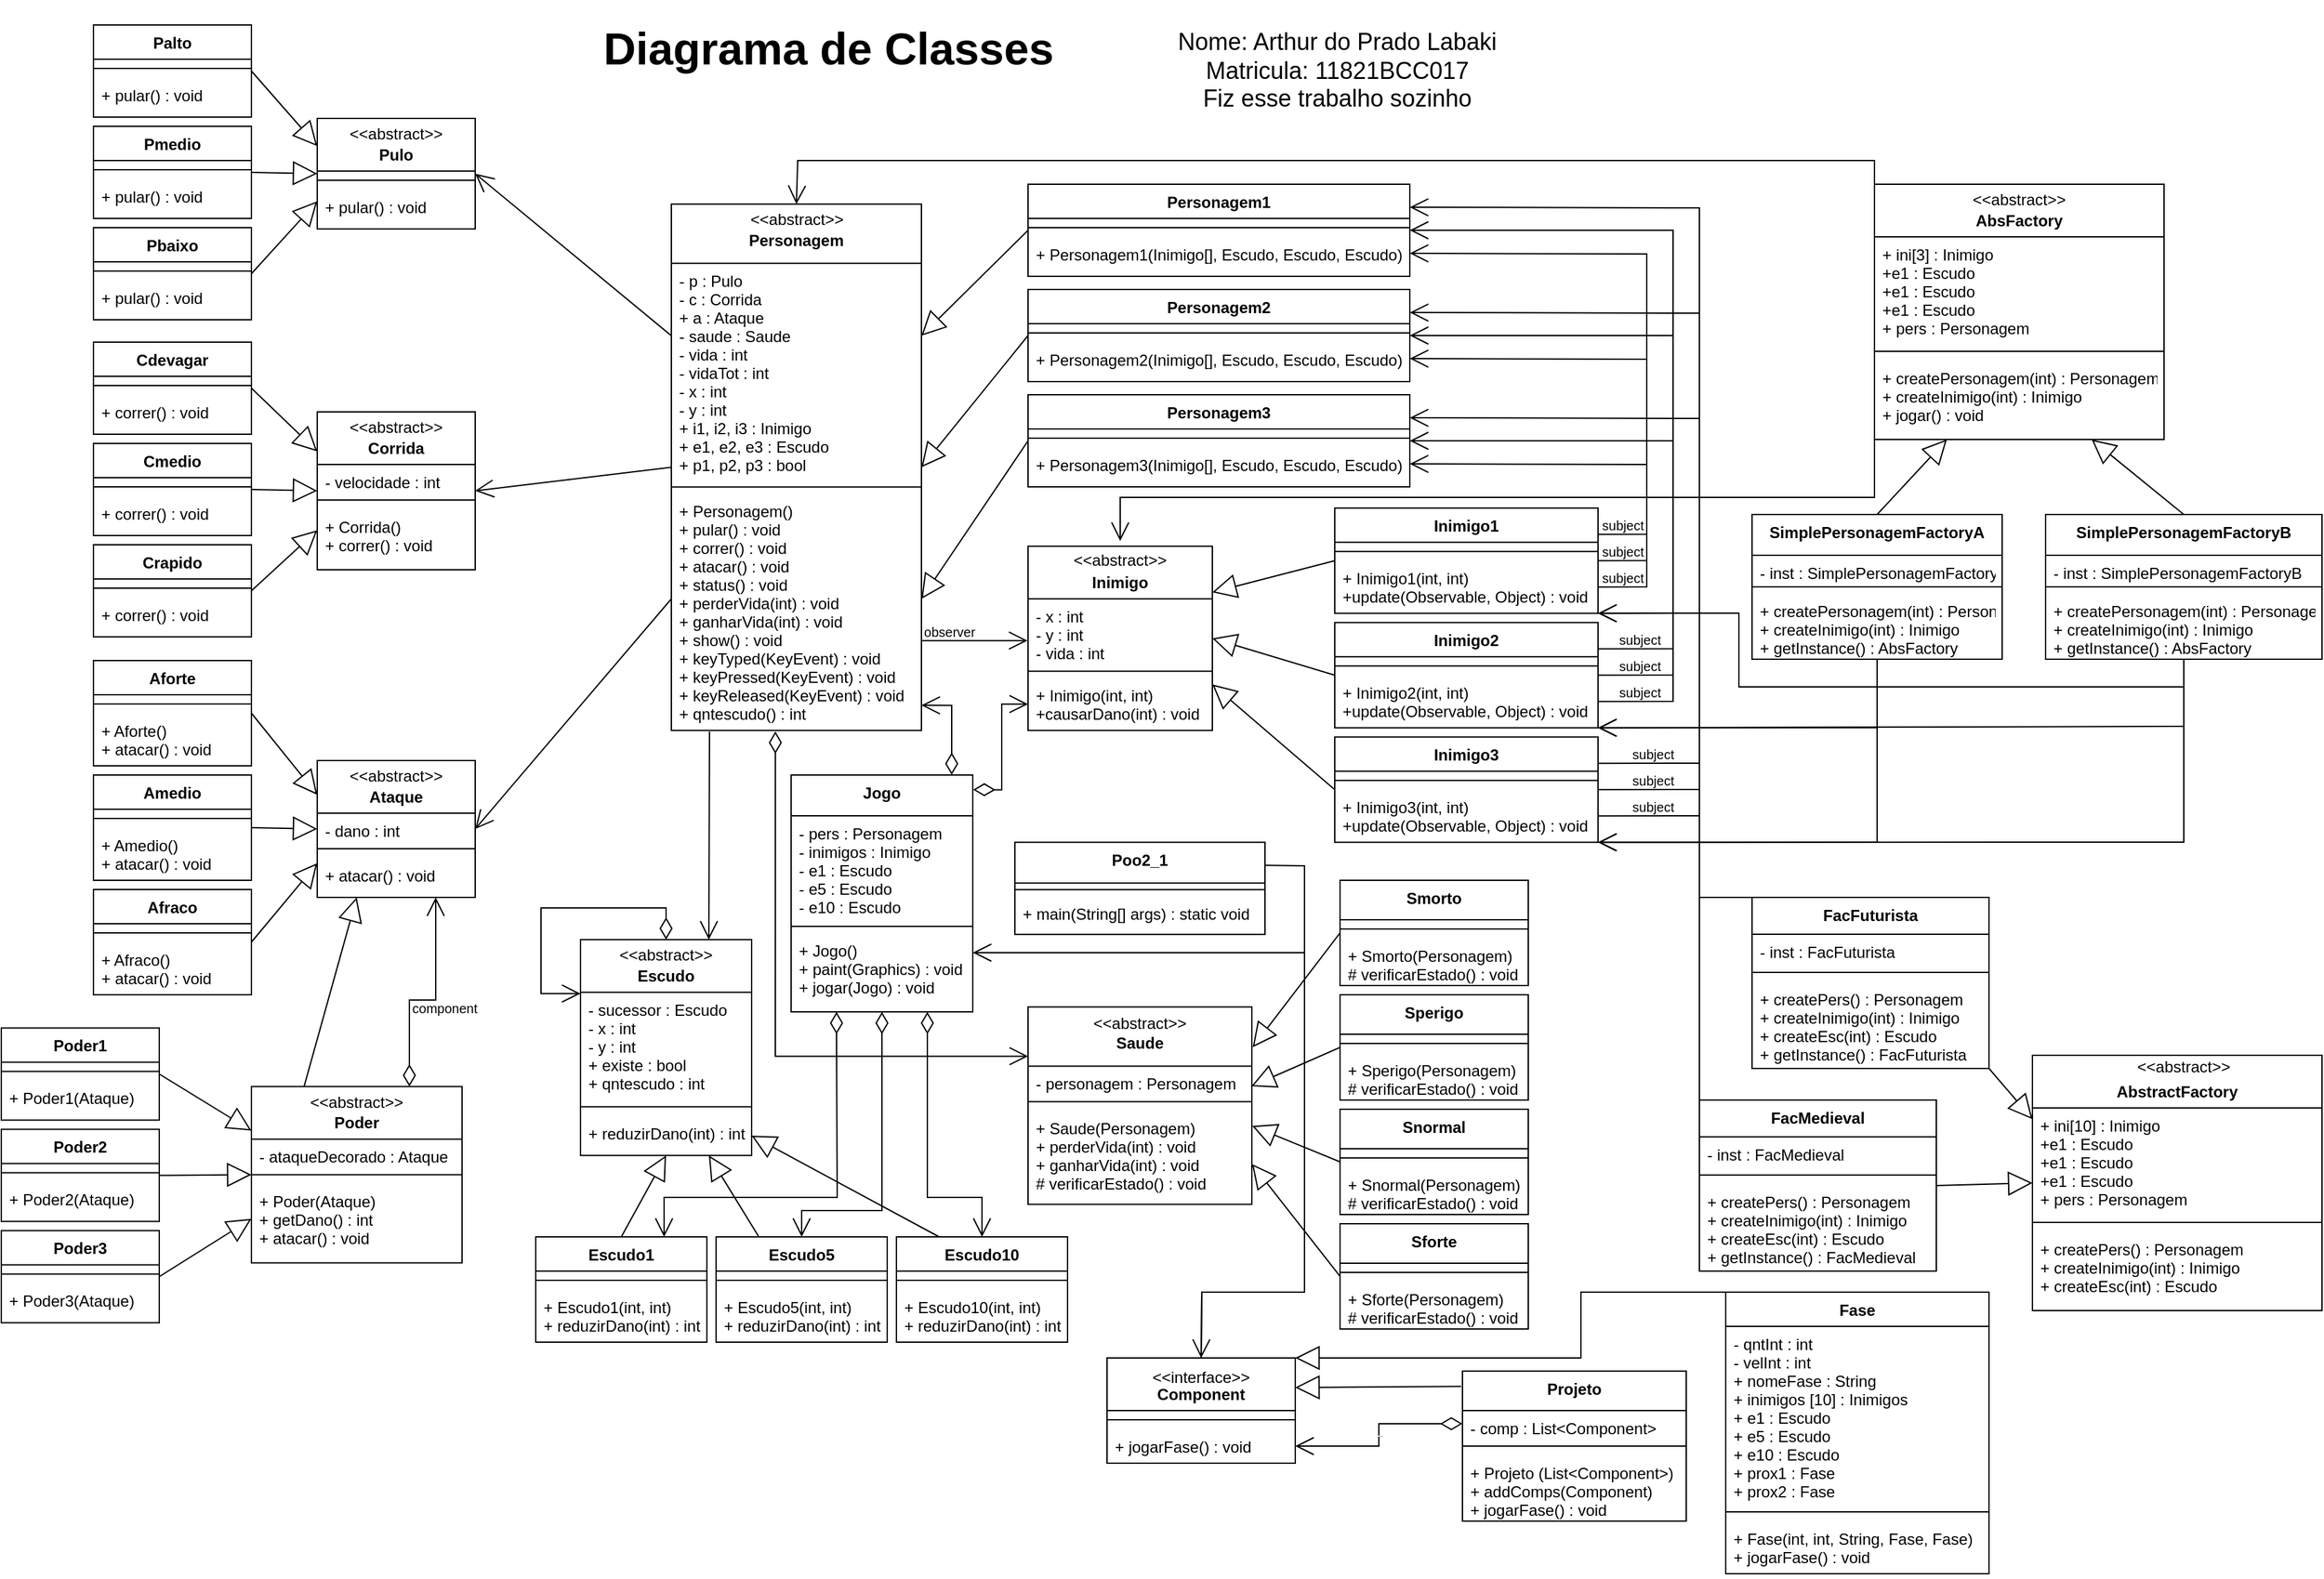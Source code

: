 <mxfile version="17.2.4" type="device"><diagram id="C5RBs43oDa-KdzZeNtuy" name="Page-1"><mxGraphModel dx="2181" dy="726" grid="1" gridSize="10" guides="1" tooltips="1" connect="1" arrows="1" fold="1" page="1" pageScale="1" pageWidth="827" pageHeight="1169" math="0" shadow="0"><root><mxCell id="WIyWlLk6GJQsqaUBKTNV-0"/><mxCell id="WIyWlLk6GJQsqaUBKTNV-1" parent="WIyWlLk6GJQsqaUBKTNV-0"/><mxCell id="T775LNc2SnyI-xInwANA-0" value="&#10;Personagem" style="swimlane;fontStyle=1;align=center;verticalAlign=top;childLayout=stackLayout;horizontal=1;startSize=45;horizontalStack=0;resizeParent=1;resizeParentMax=0;resizeLast=0;collapsible=1;marginBottom=0;" parent="WIyWlLk6GJQsqaUBKTNV-1" vertex="1"><mxGeometry x="319" y="203.13" width="190" height="400" as="geometry"><mxRectangle x="319" y="255.13" width="100" height="26" as="alternateBounds"/></mxGeometry></mxCell><mxCell id="xayN5xMvr95D39PRgrAt-4" value="- p : Pulo&#10;- c : Corrida&#10;+ a : Ataque&#10;- saude : Saude&#10;- vida : int&#10;- vidaTot : int&#10;- x : int&#10;- y : int&#10;+ i1, i2, i3 : Inimigo&#10;+ e1, e2, e3 : Escudo&#10;+ p1, p2, p3 : bool" style="text;strokeColor=none;fillColor=none;align=left;verticalAlign=top;spacingLeft=4;spacingRight=4;overflow=hidden;rotatable=0;points=[[0,0.5],[1,0.5]];portConstraint=eastwest;" parent="T775LNc2SnyI-xInwANA-0" vertex="1"><mxGeometry y="45" width="190" height="165" as="geometry"/></mxCell><mxCell id="T775LNc2SnyI-xInwANA-1" value="" style="line;strokeWidth=1;fillColor=none;align=left;verticalAlign=middle;spacingTop=-1;spacingLeft=3;spacingRight=3;rotatable=0;labelPosition=right;points=[];portConstraint=eastwest;" parent="T775LNc2SnyI-xInwANA-0" vertex="1"><mxGeometry y="210" width="190" height="10" as="geometry"/></mxCell><mxCell id="T775LNc2SnyI-xInwANA-2" value="+ Personagem()&#10;+ pular() : void&#10;+ correr() : void&#10;+ atacar() : void&#10;+ status() : void&#10;+ perderVida(int) : void&#10;+ ganharVida(int) : void&#10;+ show() : void&#10;+ keyTyped(KeyEvent) : void&#10;+ keyPressed(KeyEvent) : void&#10;+ keyReleased(KeyEvent) : void&#10;+ qntescudo() : int" style="text;strokeColor=none;fillColor=none;align=left;verticalAlign=top;spacingLeft=4;spacingRight=4;overflow=hidden;rotatable=0;points=[[0,0.5],[1,0.5]];portConstraint=eastwest;" parent="T775LNc2SnyI-xInwANA-0" vertex="1"><mxGeometry y="220" width="190" height="180" as="geometry"/></mxCell><mxCell id="T775LNc2SnyI-xInwANA-3" value="Personagem1" style="swimlane;fontStyle=1;align=center;verticalAlign=top;childLayout=stackLayout;horizontal=1;startSize=26;horizontalStack=0;resizeParent=1;resizeParentMax=0;resizeLast=0;collapsible=1;marginBottom=0;" parent="WIyWlLk6GJQsqaUBKTNV-1" vertex="1"><mxGeometry x="590" y="188.0" width="290" height="70" as="geometry"><mxRectangle x="590" y="240.0" width="110" height="26" as="alternateBounds"/></mxGeometry></mxCell><mxCell id="T775LNc2SnyI-xInwANA-4" value="" style="line;strokeWidth=1;fillColor=none;align=left;verticalAlign=middle;spacingTop=-1;spacingLeft=3;spacingRight=3;rotatable=0;labelPosition=right;points=[];portConstraint=eastwest;" parent="T775LNc2SnyI-xInwANA-3" vertex="1"><mxGeometry y="26" width="290" height="14" as="geometry"/></mxCell><mxCell id="Gn7kjcwvw2DlypRwQC7f-82" value="+ Personagem1(Inimigo[], Escudo, Escudo, Escudo)" style="text;strokeColor=none;fillColor=none;align=left;verticalAlign=top;spacingLeft=4;spacingRight=4;overflow=hidden;rotatable=0;points=[[0,0.5],[1,0.5]];portConstraint=eastwest;" parent="T775LNc2SnyI-xInwANA-3" vertex="1"><mxGeometry y="40" width="290" height="30" as="geometry"/></mxCell><mxCell id="T775LNc2SnyI-xInwANA-12" value="&#10;Corrida" style="swimlane;fontStyle=1;align=center;verticalAlign=top;childLayout=stackLayout;horizontal=1;startSize=40;horizontalStack=0;resizeParent=1;resizeParentMax=0;resizeLast=0;collapsible=1;marginBottom=0;" parent="WIyWlLk6GJQsqaUBKTNV-1" vertex="1"><mxGeometry x="50" y="361" width="120" height="120" as="geometry"><mxRectangle x="50" y="413" width="70" height="26" as="alternateBounds"/></mxGeometry></mxCell><mxCell id="Gn7kjcwvw2DlypRwQC7f-96" value="- velocidade : int" style="text;strokeColor=none;fillColor=none;align=left;verticalAlign=top;spacingLeft=4;spacingRight=4;overflow=hidden;rotatable=0;points=[[0,0.5],[1,0.5]];portConstraint=eastwest;" parent="T775LNc2SnyI-xInwANA-12" vertex="1"><mxGeometry y="40" width="120" height="20" as="geometry"/></mxCell><mxCell id="T775LNc2SnyI-xInwANA-13" value="" style="line;strokeWidth=1;fillColor=none;align=left;verticalAlign=middle;spacingTop=-1;spacingLeft=3;spacingRight=3;rotatable=0;labelPosition=right;points=[];portConstraint=eastwest;" parent="T775LNc2SnyI-xInwANA-12" vertex="1"><mxGeometry y="60" width="120" height="14" as="geometry"/></mxCell><mxCell id="T775LNc2SnyI-xInwANA-14" value="+ Corrida()&#10;+ correr() : void" style="text;strokeColor=none;fillColor=none;align=left;verticalAlign=top;spacingLeft=4;spacingRight=4;overflow=hidden;rotatable=0;points=[[0,0.5],[1,0.5]];portConstraint=eastwest;" parent="T775LNc2SnyI-xInwANA-12" vertex="1"><mxGeometry y="74" width="120" height="46" as="geometry"/></mxCell><mxCell id="T775LNc2SnyI-xInwANA-15" value="&#10;Ataque" style="swimlane;fontStyle=1;align=center;verticalAlign=top;childLayout=stackLayout;horizontal=1;startSize=40;horizontalStack=0;resizeParent=1;resizeParentMax=0;resizeLast=0;collapsible=1;marginBottom=0;" parent="WIyWlLk6GJQsqaUBKTNV-1" vertex="1"><mxGeometry x="50" y="626.0" width="120" height="104" as="geometry"><mxRectangle x="50" y="678.0" width="70" height="26" as="alternateBounds"/></mxGeometry></mxCell><mxCell id="Gn7kjcwvw2DlypRwQC7f-95" value="- dano : int" style="text;strokeColor=none;fillColor=none;align=left;verticalAlign=top;spacingLeft=4;spacingRight=4;overflow=hidden;rotatable=0;points=[[0,0.5],[1,0.5]];portConstraint=eastwest;" parent="T775LNc2SnyI-xInwANA-15" vertex="1"><mxGeometry y="40" width="120" height="20" as="geometry"/></mxCell><mxCell id="T775LNc2SnyI-xInwANA-16" value="" style="line;strokeWidth=1;fillColor=none;align=left;verticalAlign=middle;spacingTop=-1;spacingLeft=3;spacingRight=3;rotatable=0;labelPosition=right;points=[];portConstraint=eastwest;" parent="T775LNc2SnyI-xInwANA-15" vertex="1"><mxGeometry y="60" width="120" height="14" as="geometry"/></mxCell><mxCell id="T775LNc2SnyI-xInwANA-17" value="+ atacar() : void" style="text;strokeColor=none;fillColor=none;align=left;verticalAlign=top;spacingLeft=4;spacingRight=4;overflow=hidden;rotatable=0;points=[[0,0.5],[1,0.5]];portConstraint=eastwest;" parent="T775LNc2SnyI-xInwANA-15" vertex="1"><mxGeometry y="74" width="120" height="30" as="geometry"/></mxCell><mxCell id="T775LNc2SnyI-xInwANA-18" value="Pbaixo" style="swimlane;fontStyle=1;align=center;verticalAlign=top;childLayout=stackLayout;horizontal=1;startSize=26;horizontalStack=0;resizeParent=1;resizeParentMax=0;resizeLast=0;collapsible=1;marginBottom=0;" parent="WIyWlLk6GJQsqaUBKTNV-1" vertex="1"><mxGeometry x="-120" y="221" width="120" height="70" as="geometry"><mxRectangle x="-120" y="273" width="70" height="26" as="alternateBounds"/></mxGeometry></mxCell><mxCell id="T775LNc2SnyI-xInwANA-19" value="" style="line;strokeWidth=1;fillColor=none;align=left;verticalAlign=middle;spacingTop=-1;spacingLeft=3;spacingRight=3;rotatable=0;labelPosition=right;points=[];portConstraint=eastwest;" parent="T775LNc2SnyI-xInwANA-18" vertex="1"><mxGeometry y="26" width="120" height="14" as="geometry"/></mxCell><mxCell id="T775LNc2SnyI-xInwANA-20" value="+ pular() : void" style="text;strokeColor=none;fillColor=none;align=left;verticalAlign=top;spacingLeft=4;spacingRight=4;overflow=hidden;rotatable=0;points=[[0,0.5],[1,0.5]];portConstraint=eastwest;" parent="T775LNc2SnyI-xInwANA-18" vertex="1"><mxGeometry y="40" width="120" height="30" as="geometry"/></mxCell><mxCell id="T775LNc2SnyI-xInwANA-21" value="Cdevagar" style="swimlane;fontStyle=1;align=center;verticalAlign=top;childLayout=stackLayout;horizontal=1;startSize=26;horizontalStack=0;resizeParent=1;resizeParentMax=0;resizeLast=0;collapsible=1;marginBottom=0;" parent="WIyWlLk6GJQsqaUBKTNV-1" vertex="1"><mxGeometry x="-120" y="308" width="120" height="70" as="geometry"><mxRectangle x="-120" y="360" width="90" height="26" as="alternateBounds"/></mxGeometry></mxCell><mxCell id="T775LNc2SnyI-xInwANA-22" value="" style="line;strokeWidth=1;fillColor=none;align=left;verticalAlign=middle;spacingTop=-1;spacingLeft=3;spacingRight=3;rotatable=0;labelPosition=right;points=[];portConstraint=eastwest;" parent="T775LNc2SnyI-xInwANA-21" vertex="1"><mxGeometry y="26" width="120" height="14" as="geometry"/></mxCell><mxCell id="T775LNc2SnyI-xInwANA-23" value="+ correr() : void" style="text;strokeColor=none;fillColor=none;align=left;verticalAlign=top;spacingLeft=4;spacingRight=4;overflow=hidden;rotatable=0;points=[[0,0.5],[1,0.5]];portConstraint=eastwest;" parent="T775LNc2SnyI-xInwANA-21" vertex="1"><mxGeometry y="40" width="120" height="30" as="geometry"/></mxCell><mxCell id="T775LNc2SnyI-xInwANA-24" value="Cmedio" style="swimlane;fontStyle=1;align=center;verticalAlign=top;childLayout=stackLayout;horizontal=1;startSize=26;horizontalStack=0;resizeParent=1;resizeParentMax=0;resizeLast=0;collapsible=1;marginBottom=0;" parent="WIyWlLk6GJQsqaUBKTNV-1" vertex="1"><mxGeometry x="-120" y="385" width="120" height="70" as="geometry"><mxRectangle x="-120" y="437" width="80" height="26" as="alternateBounds"/></mxGeometry></mxCell><mxCell id="T775LNc2SnyI-xInwANA-25" value="" style="line;strokeWidth=1;fillColor=none;align=left;verticalAlign=middle;spacingTop=-1;spacingLeft=3;spacingRight=3;rotatable=0;labelPosition=right;points=[];portConstraint=eastwest;" parent="T775LNc2SnyI-xInwANA-24" vertex="1"><mxGeometry y="26" width="120" height="14" as="geometry"/></mxCell><mxCell id="T775LNc2SnyI-xInwANA-26" value="+ correr() : void" style="text;strokeColor=none;fillColor=none;align=left;verticalAlign=top;spacingLeft=4;spacingRight=4;overflow=hidden;rotatable=0;points=[[0,0.5],[1,0.5]];portConstraint=eastwest;" parent="T775LNc2SnyI-xInwANA-24" vertex="1"><mxGeometry y="40" width="120" height="30" as="geometry"/></mxCell><mxCell id="T775LNc2SnyI-xInwANA-27" value="Crapido" style="swimlane;fontStyle=1;align=center;verticalAlign=top;childLayout=stackLayout;horizontal=1;startSize=26;horizontalStack=0;resizeParent=1;resizeParentMax=0;resizeLast=0;collapsible=1;marginBottom=0;" parent="WIyWlLk6GJQsqaUBKTNV-1" vertex="1"><mxGeometry x="-120" y="462" width="120" height="70" as="geometry"><mxRectangle x="-120" y="514" width="80" height="26" as="alternateBounds"/></mxGeometry></mxCell><mxCell id="T775LNc2SnyI-xInwANA-28" value="" style="line;strokeWidth=1;fillColor=none;align=left;verticalAlign=middle;spacingTop=-1;spacingLeft=3;spacingRight=3;rotatable=0;labelPosition=right;points=[];portConstraint=eastwest;" parent="T775LNc2SnyI-xInwANA-27" vertex="1"><mxGeometry y="26" width="120" height="14" as="geometry"/></mxCell><mxCell id="T775LNc2SnyI-xInwANA-29" value="+ correr() : void" style="text;strokeColor=none;fillColor=none;align=left;verticalAlign=top;spacingLeft=4;spacingRight=4;overflow=hidden;rotatable=0;points=[[0,0.5],[1,0.5]];portConstraint=eastwest;" parent="T775LNc2SnyI-xInwANA-27" vertex="1"><mxGeometry y="40" width="120" height="30" as="geometry"/></mxCell><mxCell id="T775LNc2SnyI-xInwANA-30" value="Afraco" style="swimlane;fontStyle=1;align=center;verticalAlign=top;childLayout=stackLayout;horizontal=1;startSize=26;horizontalStack=0;resizeParent=1;resizeParentMax=0;resizeLast=0;collapsible=1;marginBottom=0;" parent="WIyWlLk6GJQsqaUBKTNV-1" vertex="1"><mxGeometry x="-120" y="724" width="120" height="80" as="geometry"><mxRectangle x="-120" y="776" width="70" height="26" as="alternateBounds"/></mxGeometry></mxCell><mxCell id="T775LNc2SnyI-xInwANA-31" value="" style="line;strokeWidth=1;fillColor=none;align=left;verticalAlign=middle;spacingTop=-1;spacingLeft=3;spacingRight=3;rotatable=0;labelPosition=right;points=[];portConstraint=eastwest;" parent="T775LNc2SnyI-xInwANA-30" vertex="1"><mxGeometry y="26" width="120" height="14" as="geometry"/></mxCell><mxCell id="T775LNc2SnyI-xInwANA-32" value="+ Afraco()&#10;+ atacar() : void" style="text;strokeColor=none;fillColor=none;align=left;verticalAlign=top;spacingLeft=4;spacingRight=4;overflow=hidden;rotatable=0;points=[[0,0.5],[1,0.5]];portConstraint=eastwest;" parent="T775LNc2SnyI-xInwANA-30" vertex="1"><mxGeometry y="40" width="120" height="40" as="geometry"/></mxCell><mxCell id="T775LNc2SnyI-xInwANA-39" value="Pmedio" style="swimlane;fontStyle=1;align=center;verticalAlign=top;childLayout=stackLayout;horizontal=1;startSize=26;horizontalStack=0;resizeParent=1;resizeParentMax=0;resizeLast=0;collapsible=1;marginBottom=0;" parent="WIyWlLk6GJQsqaUBKTNV-1" vertex="1"><mxGeometry x="-120" y="144" width="120" height="70" as="geometry"><mxRectangle x="-120" y="196" width="80" height="26" as="alternateBounds"/></mxGeometry></mxCell><mxCell id="T775LNc2SnyI-xInwANA-40" value="" style="line;strokeWidth=1;fillColor=none;align=left;verticalAlign=middle;spacingTop=-1;spacingLeft=3;spacingRight=3;rotatable=0;labelPosition=right;points=[];portConstraint=eastwest;" parent="T775LNc2SnyI-xInwANA-39" vertex="1"><mxGeometry y="26" width="120" height="14" as="geometry"/></mxCell><mxCell id="T775LNc2SnyI-xInwANA-41" value="+ pular() : void" style="text;strokeColor=none;fillColor=none;align=left;verticalAlign=top;spacingLeft=4;spacingRight=4;overflow=hidden;rotatable=0;points=[[0,0.5],[1,0.5]];portConstraint=eastwest;" parent="T775LNc2SnyI-xInwANA-39" vertex="1"><mxGeometry y="40" width="120" height="30" as="geometry"/></mxCell><mxCell id="T775LNc2SnyI-xInwANA-42" value="Palto" style="swimlane;fontStyle=1;align=center;verticalAlign=top;childLayout=stackLayout;horizontal=1;startSize=26;horizontalStack=0;resizeParent=1;resizeParentMax=0;resizeLast=0;collapsible=1;marginBottom=0;" parent="WIyWlLk6GJQsqaUBKTNV-1" vertex="1"><mxGeometry x="-120" y="67" width="120" height="70" as="geometry"><mxRectangle x="-120" y="119" width="60" height="26" as="alternateBounds"/></mxGeometry></mxCell><mxCell id="T775LNc2SnyI-xInwANA-43" value="" style="line;strokeWidth=1;fillColor=none;align=left;verticalAlign=middle;spacingTop=-1;spacingLeft=3;spacingRight=3;rotatable=0;labelPosition=right;points=[];portConstraint=eastwest;" parent="T775LNc2SnyI-xInwANA-42" vertex="1"><mxGeometry y="26" width="120" height="14" as="geometry"/></mxCell><mxCell id="T775LNc2SnyI-xInwANA-44" value="+ pular() : void" style="text;strokeColor=none;fillColor=none;align=left;verticalAlign=top;spacingLeft=4;spacingRight=4;overflow=hidden;rotatable=0;points=[[0,0.5],[1,0.5]];portConstraint=eastwest;" parent="T775LNc2SnyI-xInwANA-42" vertex="1"><mxGeometry y="40" width="120" height="30" as="geometry"/></mxCell><mxCell id="T775LNc2SnyI-xInwANA-64" value="&lt;h1&gt;&lt;font style=&quot;font-size: 34px&quot;&gt;Diagrama de Classes&lt;/font&gt;&lt;/h1&gt;" style="text;html=1;strokeColor=none;fillColor=none;align=center;verticalAlign=middle;whiteSpace=wrap;rounded=0;" parent="WIyWlLk6GJQsqaUBKTNV-1" vertex="1"><mxGeometry x="257" y="60" width="363" height="50" as="geometry"/></mxCell><mxCell id="RKjgL8g0brIeVzk_o5ZJ-0" value="&amp;lt;&amp;lt;abstract&amp;gt;&amp;gt;" style="text;html=1;strokeColor=none;fillColor=none;align=center;verticalAlign=middle;whiteSpace=wrap;rounded=0;" parent="WIyWlLk6GJQsqaUBKTNV-1" vertex="1"><mxGeometry x="318.5" y="197.88" width="191" height="34.25" as="geometry"/></mxCell><mxCell id="xayN5xMvr95D39PRgrAt-0" value="&#10;Saude" style="swimlane;fontStyle=1;align=center;verticalAlign=top;childLayout=stackLayout;horizontal=1;startSize=45;horizontalStack=0;resizeParent=1;resizeParentMax=0;resizeLast=0;collapsible=1;marginBottom=0;" parent="WIyWlLk6GJQsqaUBKTNV-1" vertex="1"><mxGeometry x="590" y="813.24" width="170" height="150" as="geometry"><mxRectangle x="590" y="574.25" width="190" height="40" as="alternateBounds"/></mxGeometry></mxCell><mxCell id="Gn7kjcwvw2DlypRwQC7f-81" value="- personagem : Personagem" style="text;strokeColor=none;fillColor=none;align=left;verticalAlign=top;spacingLeft=4;spacingRight=4;overflow=hidden;rotatable=0;points=[[0,0.5],[1,0.5]];portConstraint=eastwest;" parent="xayN5xMvr95D39PRgrAt-0" vertex="1"><mxGeometry y="45" width="170" height="20" as="geometry"/></mxCell><mxCell id="xayN5xMvr95D39PRgrAt-1" value="" style="line;strokeWidth=1;fillColor=none;align=left;verticalAlign=middle;spacingTop=-1;spacingLeft=3;spacingRight=3;rotatable=0;labelPosition=right;points=[];portConstraint=eastwest;" parent="xayN5xMvr95D39PRgrAt-0" vertex="1"><mxGeometry y="65" width="170" height="14" as="geometry"/></mxCell><mxCell id="xayN5xMvr95D39PRgrAt-2" value="+ Saude(Personagem)&#10;+ perderVida(int) : void&#10;+ ganharVida(int) : void&#10;# verificarEstado() : void" style="text;strokeColor=none;fillColor=none;align=left;verticalAlign=top;spacingLeft=4;spacingRight=4;overflow=hidden;rotatable=0;points=[[0,0.5],[1,0.5]];portConstraint=eastwest;" parent="xayN5xMvr95D39PRgrAt-0" vertex="1"><mxGeometry y="79" width="170" height="71" as="geometry"/></mxCell><mxCell id="xayN5xMvr95D39PRgrAt-14" value="Smorto" style="swimlane;fontStyle=1;align=center;verticalAlign=top;childLayout=stackLayout;horizontal=1;startSize=30;horizontalStack=0;resizeParent=1;resizeParentMax=0;resizeLast=0;collapsible=1;marginBottom=0;" parent="WIyWlLk6GJQsqaUBKTNV-1" vertex="1"><mxGeometry x="827" y="717" width="143" height="80" as="geometry"><mxRectangle x="827" y="478.01" width="100" height="26" as="alternateBounds"/></mxGeometry></mxCell><mxCell id="xayN5xMvr95D39PRgrAt-15" value="" style="line;strokeWidth=1;fillColor=none;align=left;verticalAlign=middle;spacingTop=-1;spacingLeft=3;spacingRight=3;rotatable=0;labelPosition=right;points=[];portConstraint=eastwest;" parent="xayN5xMvr95D39PRgrAt-14" vertex="1"><mxGeometry y="30" width="143" height="14" as="geometry"/></mxCell><mxCell id="xayN5xMvr95D39PRgrAt-16" value="+ Smorto(Personagem)&#10;# verificarEstado() : void" style="text;strokeColor=none;fillColor=none;align=left;verticalAlign=top;spacingLeft=4;spacingRight=4;overflow=hidden;rotatable=0;points=[[0,0.5],[1,0.5]];portConstraint=eastwest;" parent="xayN5xMvr95D39PRgrAt-14" vertex="1"><mxGeometry y="44" width="143" height="36" as="geometry"/></mxCell><mxCell id="Gn7kjcwvw2DlypRwQC7f-2" value="&#10;Poder" style="swimlane;fontStyle=1;align=center;verticalAlign=top;childLayout=stackLayout;horizontal=1;startSize=40;horizontalStack=0;resizeParent=1;resizeParentMax=0;resizeLast=0;collapsible=1;marginBottom=0;" parent="WIyWlLk6GJQsqaUBKTNV-1" vertex="1"><mxGeometry y="873.74" width="160" height="134" as="geometry"><mxRectangle y="925.74" width="60" height="30" as="alternateBounds"/></mxGeometry></mxCell><mxCell id="Gn7kjcwvw2DlypRwQC7f-71" value="- ataqueDecorado : Ataque" style="text;strokeColor=none;fillColor=none;align=left;verticalAlign=top;spacingLeft=4;spacingRight=4;overflow=hidden;rotatable=0;points=[[0,0.5],[1,0.5]];portConstraint=eastwest;" parent="Gn7kjcwvw2DlypRwQC7f-2" vertex="1"><mxGeometry y="40" width="160" height="20" as="geometry"/></mxCell><mxCell id="Gn7kjcwvw2DlypRwQC7f-3" value="" style="line;strokeWidth=1;fillColor=none;align=left;verticalAlign=middle;spacingTop=-1;spacingLeft=3;spacingRight=3;rotatable=0;labelPosition=right;points=[];portConstraint=eastwest;" parent="Gn7kjcwvw2DlypRwQC7f-2" vertex="1"><mxGeometry y="60" width="160" height="14" as="geometry"/></mxCell><mxCell id="Gn7kjcwvw2DlypRwQC7f-4" value="+ Poder(Ataque)&#10;+ getDano() : int&#10;+ atacar() : void" style="text;strokeColor=none;fillColor=none;align=left;verticalAlign=top;spacingLeft=4;spacingRight=4;overflow=hidden;rotatable=0;points=[[0,0.5],[1,0.5]];portConstraint=eastwest;" parent="Gn7kjcwvw2DlypRwQC7f-2" vertex="1"><mxGeometry y="74" width="160" height="60" as="geometry"/></mxCell><mxCell id="Gn7kjcwvw2DlypRwQC7f-5" value="Poder1" style="swimlane;fontStyle=1;align=center;verticalAlign=top;childLayout=stackLayout;horizontal=1;startSize=26;horizontalStack=0;resizeParent=1;resizeParentMax=0;resizeLast=0;collapsible=1;marginBottom=0;" parent="WIyWlLk6GJQsqaUBKTNV-1" vertex="1"><mxGeometry x="-190" y="829.24" width="120" height="70" as="geometry"><mxRectangle x="-190" y="881.24" width="70" height="26" as="alternateBounds"/></mxGeometry></mxCell><mxCell id="Gn7kjcwvw2DlypRwQC7f-6" value="" style="line;strokeWidth=1;fillColor=none;align=left;verticalAlign=middle;spacingTop=-1;spacingLeft=3;spacingRight=3;rotatable=0;labelPosition=right;points=[];portConstraint=eastwest;" parent="Gn7kjcwvw2DlypRwQC7f-5" vertex="1"><mxGeometry y="26" width="120" height="14" as="geometry"/></mxCell><mxCell id="Gn7kjcwvw2DlypRwQC7f-7" value="+ Poder1(Ataque)" style="text;strokeColor=none;fillColor=none;align=left;verticalAlign=top;spacingLeft=4;spacingRight=4;overflow=hidden;rotatable=0;points=[[0,0.5],[1,0.5]];portConstraint=eastwest;" parent="Gn7kjcwvw2DlypRwQC7f-5" vertex="1"><mxGeometry y="40" width="120" height="30" as="geometry"/></mxCell><mxCell id="Gn7kjcwvw2DlypRwQC7f-14" value="&amp;lt;&amp;lt;abstract&amp;gt;&amp;gt;" style="text;html=1;strokeColor=none;fillColor=none;align=center;verticalAlign=middle;whiteSpace=wrap;rounded=0;" parent="WIyWlLk6GJQsqaUBKTNV-1" vertex="1"><mxGeometry x="20" y="871" width="120" height="30" as="geometry"/></mxCell><mxCell id="Gn7kjcwvw2DlypRwQC7f-15" value="&#10;Escudo" style="swimlane;fontStyle=1;align=center;verticalAlign=top;childLayout=stackLayout;horizontal=1;startSize=40;horizontalStack=0;resizeParent=1;resizeParentMax=0;resizeLast=0;collapsible=1;marginBottom=0;" parent="WIyWlLk6GJQsqaUBKTNV-1" vertex="1"><mxGeometry x="250" y="762.13" width="130" height="164" as="geometry"><mxRectangle x="250" y="814.13" width="60" height="30" as="alternateBounds"/></mxGeometry></mxCell><mxCell id="Gn7kjcwvw2DlypRwQC7f-64" value="- sucessor : Escudo&#10;- x : int&#10;- y : int&#10;+ existe : bool&#10;+ qntescudo : int" style="text;strokeColor=none;fillColor=none;align=left;verticalAlign=top;spacingLeft=4;spacingRight=4;overflow=hidden;rotatable=0;points=[[0,0.5],[1,0.5]];portConstraint=eastwest;" parent="Gn7kjcwvw2DlypRwQC7f-15" vertex="1"><mxGeometry y="40" width="130" height="80" as="geometry"/></mxCell><mxCell id="Gn7kjcwvw2DlypRwQC7f-16" value="" style="line;strokeWidth=1;fillColor=none;align=left;verticalAlign=middle;spacingTop=-1;spacingLeft=3;spacingRight=3;rotatable=0;labelPosition=right;points=[];portConstraint=eastwest;" parent="Gn7kjcwvw2DlypRwQC7f-15" vertex="1"><mxGeometry y="120" width="130" height="14" as="geometry"/></mxCell><mxCell id="Gn7kjcwvw2DlypRwQC7f-17" value="+ reduzirDano(int) : int" style="text;strokeColor=none;fillColor=none;align=left;verticalAlign=top;spacingLeft=4;spacingRight=4;overflow=hidden;rotatable=0;points=[[0,0.5],[1,0.5]];portConstraint=eastwest;" parent="Gn7kjcwvw2DlypRwQC7f-15" vertex="1"><mxGeometry y="134" width="130" height="30" as="geometry"/></mxCell><mxCell id="Gn7kjcwvw2DlypRwQC7f-18" value="Escudo1" style="swimlane;fontStyle=1;align=center;verticalAlign=top;childLayout=stackLayout;horizontal=1;startSize=26;horizontalStack=0;resizeParent=1;resizeParentMax=0;resizeLast=0;collapsible=1;marginBottom=0;" parent="WIyWlLk6GJQsqaUBKTNV-1" vertex="1"><mxGeometry x="216" y="988" width="130" height="80" as="geometry"/></mxCell><mxCell id="Gn7kjcwvw2DlypRwQC7f-19" value="" style="line;strokeWidth=1;fillColor=none;align=left;verticalAlign=middle;spacingTop=-1;spacingLeft=3;spacingRight=3;rotatable=0;labelPosition=right;points=[];portConstraint=eastwest;" parent="Gn7kjcwvw2DlypRwQC7f-18" vertex="1"><mxGeometry y="26" width="130" height="14" as="geometry"/></mxCell><mxCell id="Gn7kjcwvw2DlypRwQC7f-20" value="+ Escudo1(int, int)&#10;+ reduzirDano(int) : int" style="text;strokeColor=none;fillColor=none;align=left;verticalAlign=top;spacingLeft=4;spacingRight=4;overflow=hidden;rotatable=0;points=[[0,0.5],[1,0.5]];portConstraint=eastwest;" parent="Gn7kjcwvw2DlypRwQC7f-18" vertex="1"><mxGeometry y="40" width="130" height="40" as="geometry"/></mxCell><mxCell id="Gn7kjcwvw2DlypRwQC7f-27" value="&amp;lt;&amp;lt;abstract&amp;gt;&amp;gt;" style="text;html=1;strokeColor=none;fillColor=none;align=center;verticalAlign=middle;whiteSpace=wrap;rounded=0;" parent="WIyWlLk6GJQsqaUBKTNV-1" vertex="1"><mxGeometry x="255" y="759.13" width="120" height="30" as="geometry"/></mxCell><mxCell id="Gn7kjcwvw2DlypRwQC7f-28" value="Jogo" style="swimlane;fontStyle=1;align=center;verticalAlign=top;childLayout=stackLayout;horizontal=1;startSize=31;horizontalStack=0;resizeParent=1;resizeParentMax=0;resizeLast=0;collapsible=1;marginBottom=0;" parent="WIyWlLk6GJQsqaUBKTNV-1" vertex="1"><mxGeometry x="410" y="637" width="138" height="180" as="geometry"><mxRectangle x="410" y="689" width="100" height="26" as="alternateBounds"/></mxGeometry></mxCell><mxCell id="Gn7kjcwvw2DlypRwQC7f-29" value="- pers : Personagem&#10;- inimigos : Inimigo&#10;- e1 : Escudo&#10;- e5 : Escudo&#10;- e10 : Escudo" style="text;strokeColor=none;fillColor=none;align=left;verticalAlign=top;spacingLeft=4;spacingRight=4;overflow=hidden;rotatable=0;points=[[0,0.5],[1,0.5]];portConstraint=eastwest;" parent="Gn7kjcwvw2DlypRwQC7f-28" vertex="1"><mxGeometry y="31" width="138" height="79" as="geometry"/></mxCell><mxCell id="Gn7kjcwvw2DlypRwQC7f-30" value="" style="line;strokeWidth=1;fillColor=none;align=left;verticalAlign=middle;spacingTop=-1;spacingLeft=3;spacingRight=3;rotatable=0;labelPosition=right;points=[];portConstraint=eastwest;" parent="Gn7kjcwvw2DlypRwQC7f-28" vertex="1"><mxGeometry y="110" width="138" height="10" as="geometry"/></mxCell><mxCell id="Gn7kjcwvw2DlypRwQC7f-31" value="+ Jogo()&#10;+ paint(Graphics) : void&#10;+ jogar(Jogo) : void" style="text;strokeColor=none;fillColor=none;align=left;verticalAlign=top;spacingLeft=4;spacingRight=4;overflow=hidden;rotatable=0;points=[[0,0.5],[1,0.5]];portConstraint=eastwest;" parent="Gn7kjcwvw2DlypRwQC7f-28" vertex="1"><mxGeometry y="120" width="138" height="60" as="geometry"/></mxCell><mxCell id="Gn7kjcwvw2DlypRwQC7f-32" value="Poo2_1" style="swimlane;fontStyle=1;align=center;verticalAlign=top;childLayout=stackLayout;horizontal=1;startSize=31;horizontalStack=0;resizeParent=1;resizeParentMax=0;resizeLast=0;collapsible=1;marginBottom=0;" parent="WIyWlLk6GJQsqaUBKTNV-1" vertex="1"><mxGeometry x="580" y="688.13" width="190" height="70" as="geometry"><mxRectangle x="580" y="740.13" width="100" height="26" as="alternateBounds"/></mxGeometry></mxCell><mxCell id="Gn7kjcwvw2DlypRwQC7f-34" value="" style="line;strokeWidth=1;fillColor=none;align=left;verticalAlign=middle;spacingTop=-1;spacingLeft=3;spacingRight=3;rotatable=0;labelPosition=right;points=[];portConstraint=eastwest;" parent="Gn7kjcwvw2DlypRwQC7f-32" vertex="1"><mxGeometry y="31" width="190" height="10" as="geometry"/></mxCell><mxCell id="Gn7kjcwvw2DlypRwQC7f-35" value="+ main(String[] args) : static void" style="text;strokeColor=none;fillColor=none;align=left;verticalAlign=top;spacingLeft=4;spacingRight=4;overflow=hidden;rotatable=0;points=[[0,0.5],[1,0.5]];portConstraint=eastwest;" parent="Gn7kjcwvw2DlypRwQC7f-32" vertex="1"><mxGeometry y="41" width="190" height="29" as="geometry"/></mxCell><mxCell id="Gn7kjcwvw2DlypRwQC7f-36" value="&#10;Inimigo" style="swimlane;fontStyle=1;align=center;verticalAlign=top;childLayout=stackLayout;horizontal=1;startSize=40;horizontalStack=0;resizeParent=1;resizeParentMax=0;resizeLast=0;collapsible=1;marginBottom=0;" parent="WIyWlLk6GJQsqaUBKTNV-1" vertex="1"><mxGeometry x="590" y="463.13" width="140" height="140" as="geometry"><mxRectangle x="590" y="515.13" width="60" height="30" as="alternateBounds"/></mxGeometry></mxCell><mxCell id="Gn7kjcwvw2DlypRwQC7f-56" value="- x : int&#10;- y : int&#10;- vida : int" style="text;strokeColor=none;fillColor=none;align=left;verticalAlign=top;spacingLeft=4;spacingRight=4;overflow=hidden;rotatable=0;points=[[0,0.5],[1,0.5]];portConstraint=eastwest;" parent="Gn7kjcwvw2DlypRwQC7f-36" vertex="1"><mxGeometry y="40" width="140" height="50" as="geometry"/></mxCell><mxCell id="Gn7kjcwvw2DlypRwQC7f-37" value="" style="line;strokeWidth=1;fillColor=none;align=left;verticalAlign=middle;spacingTop=-1;spacingLeft=3;spacingRight=3;rotatable=0;labelPosition=right;points=[];portConstraint=eastwest;" parent="Gn7kjcwvw2DlypRwQC7f-36" vertex="1"><mxGeometry y="90" width="140" height="10" as="geometry"/></mxCell><mxCell id="Gn7kjcwvw2DlypRwQC7f-38" value="+ Inimigo(int, int)&#10;+causarDano(int) : void" style="text;strokeColor=none;fillColor=none;align=left;verticalAlign=top;spacingLeft=4;spacingRight=4;overflow=hidden;rotatable=0;points=[[0,0.5],[1,0.5]];portConstraint=eastwest;" parent="Gn7kjcwvw2DlypRwQC7f-36" vertex="1"><mxGeometry y="100" width="140" height="40" as="geometry"/></mxCell><mxCell id="Gn7kjcwvw2DlypRwQC7f-39" value="Inimigo1" style="swimlane;fontStyle=1;align=center;verticalAlign=top;childLayout=stackLayout;horizontal=1;startSize=26;horizontalStack=0;resizeParent=1;resizeParentMax=0;resizeLast=0;collapsible=1;marginBottom=0;" parent="WIyWlLk6GJQsqaUBKTNV-1" vertex="1"><mxGeometry x="823" y="434.13" width="200" height="80" as="geometry"><mxRectangle x="823" y="434.13" width="80" height="26" as="alternateBounds"/></mxGeometry></mxCell><mxCell id="Gn7kjcwvw2DlypRwQC7f-40" value="" style="line;strokeWidth=1;fillColor=none;align=left;verticalAlign=middle;spacingTop=-1;spacingLeft=3;spacingRight=3;rotatable=0;labelPosition=right;points=[];portConstraint=eastwest;" parent="Gn7kjcwvw2DlypRwQC7f-39" vertex="1"><mxGeometry y="26" width="200" height="14" as="geometry"/></mxCell><mxCell id="Gn7kjcwvw2DlypRwQC7f-41" value="+ Inimigo1(int, int)&#10;+update(Observable, Object) : void" style="text;strokeColor=none;fillColor=none;align=left;verticalAlign=top;spacingLeft=4;spacingRight=4;overflow=hidden;rotatable=0;points=[[0,0.5],[1,0.5]];portConstraint=eastwest;" parent="Gn7kjcwvw2DlypRwQC7f-39" vertex="1"><mxGeometry y="40" width="200" height="40" as="geometry"/></mxCell><mxCell id="Gn7kjcwvw2DlypRwQC7f-48" value="&amp;lt;&amp;lt;abstract&amp;gt;&amp;gt;" style="text;html=1;strokeColor=none;fillColor=none;align=center;verticalAlign=middle;whiteSpace=wrap;rounded=0;" parent="WIyWlLk6GJQsqaUBKTNV-1" vertex="1"><mxGeometry x="590" y="459.13" width="140" height="30" as="geometry"/></mxCell><mxCell id="Gn7kjcwvw2DlypRwQC7f-49" value="Inimigo2" style="swimlane;fontStyle=1;align=center;verticalAlign=top;childLayout=stackLayout;horizontal=1;startSize=26;horizontalStack=0;resizeParent=1;resizeParentMax=0;resizeLast=0;collapsible=1;marginBottom=0;" parent="WIyWlLk6GJQsqaUBKTNV-1" vertex="1"><mxGeometry x="823" y="521.13" width="200" height="80" as="geometry"><mxRectangle x="823" y="521.13" width="80" height="26" as="alternateBounds"/></mxGeometry></mxCell><mxCell id="Gn7kjcwvw2DlypRwQC7f-50" value="" style="line;strokeWidth=1;fillColor=none;align=left;verticalAlign=middle;spacingTop=-1;spacingLeft=3;spacingRight=3;rotatable=0;labelPosition=right;points=[];portConstraint=eastwest;" parent="Gn7kjcwvw2DlypRwQC7f-49" vertex="1"><mxGeometry y="26" width="200" height="14" as="geometry"/></mxCell><mxCell id="Gn7kjcwvw2DlypRwQC7f-51" value="+ Inimigo2(int, int)&#10;+update(Observable, Object) : void" style="text;strokeColor=none;fillColor=none;align=left;verticalAlign=top;spacingLeft=4;spacingRight=4;overflow=hidden;rotatable=0;points=[[0,0.5],[1,0.5]];portConstraint=eastwest;" parent="Gn7kjcwvw2DlypRwQC7f-49" vertex="1"><mxGeometry y="40" width="200" height="40" as="geometry"/></mxCell><mxCell id="Gn7kjcwvw2DlypRwQC7f-52" value="Inimigo3" style="swimlane;fontStyle=1;align=center;verticalAlign=top;childLayout=stackLayout;horizontal=1;startSize=26;horizontalStack=0;resizeParent=1;resizeParentMax=0;resizeLast=0;collapsible=1;marginBottom=0;" parent="WIyWlLk6GJQsqaUBKTNV-1" vertex="1"><mxGeometry x="823" y="608.13" width="200" height="80" as="geometry"><mxRectangle x="823" y="608.13" width="80" height="26" as="alternateBounds"/></mxGeometry></mxCell><mxCell id="Gn7kjcwvw2DlypRwQC7f-53" value="" style="line;strokeWidth=1;fillColor=none;align=left;verticalAlign=middle;spacingTop=-1;spacingLeft=3;spacingRight=3;rotatable=0;labelPosition=right;points=[];portConstraint=eastwest;" parent="Gn7kjcwvw2DlypRwQC7f-52" vertex="1"><mxGeometry y="26" width="200" height="14" as="geometry"/></mxCell><mxCell id="Gn7kjcwvw2DlypRwQC7f-54" value="+ Inimigo3(int, int)&#10;+update(Observable, Object) : void" style="text;strokeColor=none;fillColor=none;align=left;verticalAlign=top;spacingLeft=4;spacingRight=4;overflow=hidden;rotatable=0;points=[[0,0.5],[1,0.5]];portConstraint=eastwest;" parent="Gn7kjcwvw2DlypRwQC7f-52" vertex="1"><mxGeometry y="40" width="200" height="40" as="geometry"/></mxCell><mxCell id="Gn7kjcwvw2DlypRwQC7f-57" value="Escudo5" style="swimlane;fontStyle=1;align=center;verticalAlign=top;childLayout=stackLayout;horizontal=1;startSize=26;horizontalStack=0;resizeParent=1;resizeParentMax=0;resizeLast=0;collapsible=1;marginBottom=0;" parent="WIyWlLk6GJQsqaUBKTNV-1" vertex="1"><mxGeometry x="353" y="988" width="130" height="80" as="geometry"/></mxCell><mxCell id="Gn7kjcwvw2DlypRwQC7f-58" value="" style="line;strokeWidth=1;fillColor=none;align=left;verticalAlign=middle;spacingTop=-1;spacingLeft=3;spacingRight=3;rotatable=0;labelPosition=right;points=[];portConstraint=eastwest;" parent="Gn7kjcwvw2DlypRwQC7f-57" vertex="1"><mxGeometry y="26" width="130" height="14" as="geometry"/></mxCell><mxCell id="Gn7kjcwvw2DlypRwQC7f-59" value="+ Escudo5(int, int)&#10;+ reduzirDano(int) : int" style="text;strokeColor=none;fillColor=none;align=left;verticalAlign=top;spacingLeft=4;spacingRight=4;overflow=hidden;rotatable=0;points=[[0,0.5],[1,0.5]];portConstraint=eastwest;" parent="Gn7kjcwvw2DlypRwQC7f-57" vertex="1"><mxGeometry y="40" width="130" height="40" as="geometry"/></mxCell><mxCell id="Gn7kjcwvw2DlypRwQC7f-60" value="Escudo10" style="swimlane;fontStyle=1;align=center;verticalAlign=top;childLayout=stackLayout;horizontal=1;startSize=26;horizontalStack=0;resizeParent=1;resizeParentMax=0;resizeLast=0;collapsible=1;marginBottom=0;" parent="WIyWlLk6GJQsqaUBKTNV-1" vertex="1"><mxGeometry x="490" y="988" width="130" height="80" as="geometry"/></mxCell><mxCell id="Gn7kjcwvw2DlypRwQC7f-61" value="" style="line;strokeWidth=1;fillColor=none;align=left;verticalAlign=middle;spacingTop=-1;spacingLeft=3;spacingRight=3;rotatable=0;labelPosition=right;points=[];portConstraint=eastwest;" parent="Gn7kjcwvw2DlypRwQC7f-60" vertex="1"><mxGeometry y="26" width="130" height="14" as="geometry"/></mxCell><mxCell id="Gn7kjcwvw2DlypRwQC7f-62" value="+ Escudo10(int, int)&#10;+ reduzirDano(int) : int" style="text;strokeColor=none;fillColor=none;align=left;verticalAlign=top;spacingLeft=4;spacingRight=4;overflow=hidden;rotatable=0;points=[[0,0.5],[1,0.5]];portConstraint=eastwest;" parent="Gn7kjcwvw2DlypRwQC7f-60" vertex="1"><mxGeometry y="40" width="130" height="40" as="geometry"/></mxCell><mxCell id="Gn7kjcwvw2DlypRwQC7f-65" value="Poder2" style="swimlane;fontStyle=1;align=center;verticalAlign=top;childLayout=stackLayout;horizontal=1;startSize=26;horizontalStack=0;resizeParent=1;resizeParentMax=0;resizeLast=0;collapsible=1;marginBottom=0;" parent="WIyWlLk6GJQsqaUBKTNV-1" vertex="1"><mxGeometry x="-190" y="906.24" width="120" height="70" as="geometry"><mxRectangle x="-190" y="958.24" width="70" height="26" as="alternateBounds"/></mxGeometry></mxCell><mxCell id="Gn7kjcwvw2DlypRwQC7f-66" value="" style="line;strokeWidth=1;fillColor=none;align=left;verticalAlign=middle;spacingTop=-1;spacingLeft=3;spacingRight=3;rotatable=0;labelPosition=right;points=[];portConstraint=eastwest;" parent="Gn7kjcwvw2DlypRwQC7f-65" vertex="1"><mxGeometry y="26" width="120" height="14" as="geometry"/></mxCell><mxCell id="Gn7kjcwvw2DlypRwQC7f-67" value="+ Poder2(Ataque)" style="text;strokeColor=none;fillColor=none;align=left;verticalAlign=top;spacingLeft=4;spacingRight=4;overflow=hidden;rotatable=0;points=[[0,0.5],[1,0.5]];portConstraint=eastwest;" parent="Gn7kjcwvw2DlypRwQC7f-65" vertex="1"><mxGeometry y="40" width="120" height="30" as="geometry"/></mxCell><mxCell id="Gn7kjcwvw2DlypRwQC7f-68" value="Poder3" style="swimlane;fontStyle=1;align=center;verticalAlign=top;childLayout=stackLayout;horizontal=1;startSize=26;horizontalStack=0;resizeParent=1;resizeParentMax=0;resizeLast=0;collapsible=1;marginBottom=0;" parent="WIyWlLk6GJQsqaUBKTNV-1" vertex="1"><mxGeometry x="-190" y="983.24" width="120" height="70" as="geometry"><mxRectangle x="-190" y="1035.24" width="70" height="26" as="alternateBounds"/></mxGeometry></mxCell><mxCell id="Gn7kjcwvw2DlypRwQC7f-69" value="" style="line;strokeWidth=1;fillColor=none;align=left;verticalAlign=middle;spacingTop=-1;spacingLeft=3;spacingRight=3;rotatable=0;labelPosition=right;points=[];portConstraint=eastwest;" parent="Gn7kjcwvw2DlypRwQC7f-68" vertex="1"><mxGeometry y="26" width="120" height="14" as="geometry"/></mxCell><mxCell id="Gn7kjcwvw2DlypRwQC7f-70" value="+ Poder3(Ataque)" style="text;strokeColor=none;fillColor=none;align=left;verticalAlign=top;spacingLeft=4;spacingRight=4;overflow=hidden;rotatable=0;points=[[0,0.5],[1,0.5]];portConstraint=eastwest;" parent="Gn7kjcwvw2DlypRwQC7f-68" vertex="1"><mxGeometry y="40" width="120" height="30" as="geometry"/></mxCell><mxCell id="Gn7kjcwvw2DlypRwQC7f-72" value="Sperigo" style="swimlane;fontStyle=1;align=center;verticalAlign=top;childLayout=stackLayout;horizontal=1;startSize=30;horizontalStack=0;resizeParent=1;resizeParentMax=0;resizeLast=0;collapsible=1;marginBottom=0;" parent="WIyWlLk6GJQsqaUBKTNV-1" vertex="1"><mxGeometry x="827" y="804" width="143" height="80" as="geometry"><mxRectangle x="827" y="565.01" width="100" height="26" as="alternateBounds"/></mxGeometry></mxCell><mxCell id="Gn7kjcwvw2DlypRwQC7f-73" value="" style="line;strokeWidth=1;fillColor=none;align=left;verticalAlign=middle;spacingTop=-1;spacingLeft=3;spacingRight=3;rotatable=0;labelPosition=right;points=[];portConstraint=eastwest;" parent="Gn7kjcwvw2DlypRwQC7f-72" vertex="1"><mxGeometry y="30" width="143" height="14" as="geometry"/></mxCell><mxCell id="Gn7kjcwvw2DlypRwQC7f-74" value="+ Sperigo(Personagem)&#10;# verificarEstado() : void" style="text;strokeColor=none;fillColor=none;align=left;verticalAlign=top;spacingLeft=4;spacingRight=4;overflow=hidden;rotatable=0;points=[[0,0.5],[1,0.5]];portConstraint=eastwest;" parent="Gn7kjcwvw2DlypRwQC7f-72" vertex="1"><mxGeometry y="44" width="143" height="36" as="geometry"/></mxCell><mxCell id="Gn7kjcwvw2DlypRwQC7f-75" value="Snormal" style="swimlane;fontStyle=1;align=center;verticalAlign=top;childLayout=stackLayout;horizontal=1;startSize=30;horizontalStack=0;resizeParent=1;resizeParentMax=0;resizeLast=0;collapsible=1;marginBottom=0;" parent="WIyWlLk6GJQsqaUBKTNV-1" vertex="1"><mxGeometry x="827" y="891" width="143" height="80" as="geometry"><mxRectangle x="827" y="652.01" width="100" height="26" as="alternateBounds"/></mxGeometry></mxCell><mxCell id="Gn7kjcwvw2DlypRwQC7f-76" value="" style="line;strokeWidth=1;fillColor=none;align=left;verticalAlign=middle;spacingTop=-1;spacingLeft=3;spacingRight=3;rotatable=0;labelPosition=right;points=[];portConstraint=eastwest;" parent="Gn7kjcwvw2DlypRwQC7f-75" vertex="1"><mxGeometry y="30" width="143" height="14" as="geometry"/></mxCell><mxCell id="Gn7kjcwvw2DlypRwQC7f-77" value="+ Snormal(Personagem)&#10;# verificarEstado() : void" style="text;strokeColor=none;fillColor=none;align=left;verticalAlign=top;spacingLeft=4;spacingRight=4;overflow=hidden;rotatable=0;points=[[0,0.5],[1,0.5]];portConstraint=eastwest;" parent="Gn7kjcwvw2DlypRwQC7f-75" vertex="1"><mxGeometry y="44" width="143" height="36" as="geometry"/></mxCell><mxCell id="Gn7kjcwvw2DlypRwQC7f-78" value="Sforte" style="swimlane;fontStyle=1;align=center;verticalAlign=top;childLayout=stackLayout;horizontal=1;startSize=30;horizontalStack=0;resizeParent=1;resizeParentMax=0;resizeLast=0;collapsible=1;marginBottom=0;" parent="WIyWlLk6GJQsqaUBKTNV-1" vertex="1"><mxGeometry x="827" y="978" width="143" height="80" as="geometry"><mxRectangle x="827" y="739.01" width="100" height="26" as="alternateBounds"/></mxGeometry></mxCell><mxCell id="Gn7kjcwvw2DlypRwQC7f-79" value="" style="line;strokeWidth=1;fillColor=none;align=left;verticalAlign=middle;spacingTop=-1;spacingLeft=3;spacingRight=3;rotatable=0;labelPosition=right;points=[];portConstraint=eastwest;" parent="Gn7kjcwvw2DlypRwQC7f-78" vertex="1"><mxGeometry y="30" width="143" height="14" as="geometry"/></mxCell><mxCell id="Gn7kjcwvw2DlypRwQC7f-80" value="+ Sforte(Personagem)&#10;# verificarEstado() : void" style="text;strokeColor=none;fillColor=none;align=left;verticalAlign=top;spacingLeft=4;spacingRight=4;overflow=hidden;rotatable=0;points=[[0,0.5],[1,0.5]];portConstraint=eastwest;" parent="Gn7kjcwvw2DlypRwQC7f-78" vertex="1"><mxGeometry y="44" width="143" height="36" as="geometry"/></mxCell><mxCell id="Gn7kjcwvw2DlypRwQC7f-83" value="Personagem2" style="swimlane;fontStyle=1;align=center;verticalAlign=top;childLayout=stackLayout;horizontal=1;startSize=26;horizontalStack=0;resizeParent=1;resizeParentMax=0;resizeLast=0;collapsible=1;marginBottom=0;" parent="WIyWlLk6GJQsqaUBKTNV-1" vertex="1"><mxGeometry x="590" y="268" width="290" height="70" as="geometry"><mxRectangle x="590" y="320" width="110" height="26" as="alternateBounds"/></mxGeometry></mxCell><mxCell id="Gn7kjcwvw2DlypRwQC7f-84" value="" style="line;strokeWidth=1;fillColor=none;align=left;verticalAlign=middle;spacingTop=-1;spacingLeft=3;spacingRight=3;rotatable=0;labelPosition=right;points=[];portConstraint=eastwest;" parent="Gn7kjcwvw2DlypRwQC7f-83" vertex="1"><mxGeometry y="26" width="290" height="14" as="geometry"/></mxCell><mxCell id="Gn7kjcwvw2DlypRwQC7f-85" value="+ Personagem2(Inimigo[], Escudo, Escudo, Escudo)" style="text;strokeColor=none;fillColor=none;align=left;verticalAlign=top;spacingLeft=4;spacingRight=4;overflow=hidden;rotatable=0;points=[[0,0.5],[1,0.5]];portConstraint=eastwest;" parent="Gn7kjcwvw2DlypRwQC7f-83" vertex="1"><mxGeometry y="40" width="290" height="30" as="geometry"/></mxCell><mxCell id="Gn7kjcwvw2DlypRwQC7f-86" value="Personagem3" style="swimlane;fontStyle=1;align=center;verticalAlign=top;childLayout=stackLayout;horizontal=1;startSize=26;horizontalStack=0;resizeParent=1;resizeParentMax=0;resizeLast=0;collapsible=1;marginBottom=0;" parent="WIyWlLk6GJQsqaUBKTNV-1" vertex="1"><mxGeometry x="590" y="348" width="290" height="70" as="geometry"><mxRectangle x="590" y="400" width="110" height="26" as="alternateBounds"/></mxGeometry></mxCell><mxCell id="Gn7kjcwvw2DlypRwQC7f-87" value="" style="line;strokeWidth=1;fillColor=none;align=left;verticalAlign=middle;spacingTop=-1;spacingLeft=3;spacingRight=3;rotatable=0;labelPosition=right;points=[];portConstraint=eastwest;" parent="Gn7kjcwvw2DlypRwQC7f-86" vertex="1"><mxGeometry y="26" width="290" height="14" as="geometry"/></mxCell><mxCell id="Gn7kjcwvw2DlypRwQC7f-88" value="+ Personagem3(Inimigo[], Escudo, Escudo, Escudo)" style="text;strokeColor=none;fillColor=none;align=left;verticalAlign=top;spacingLeft=4;spacingRight=4;overflow=hidden;rotatable=0;points=[[0,0.5],[1,0.5]];portConstraint=eastwest;" parent="Gn7kjcwvw2DlypRwQC7f-86" vertex="1"><mxGeometry y="40" width="290" height="30" as="geometry"/></mxCell><mxCell id="Gn7kjcwvw2DlypRwQC7f-89" value="Amedio" style="swimlane;fontStyle=1;align=center;verticalAlign=top;childLayout=stackLayout;horizontal=1;startSize=26;horizontalStack=0;resizeParent=1;resizeParentMax=0;resizeLast=0;collapsible=1;marginBottom=0;" parent="WIyWlLk6GJQsqaUBKTNV-1" vertex="1"><mxGeometry x="-120" y="637" width="120" height="80" as="geometry"><mxRectangle x="-120" y="689" width="80" height="26" as="alternateBounds"/></mxGeometry></mxCell><mxCell id="Gn7kjcwvw2DlypRwQC7f-90" value="" style="line;strokeWidth=1;fillColor=none;align=left;verticalAlign=middle;spacingTop=-1;spacingLeft=3;spacingRight=3;rotatable=0;labelPosition=right;points=[];portConstraint=eastwest;" parent="Gn7kjcwvw2DlypRwQC7f-89" vertex="1"><mxGeometry y="26" width="120" height="14" as="geometry"/></mxCell><mxCell id="Gn7kjcwvw2DlypRwQC7f-91" value="+ Amedio()&#10;+ atacar() : void" style="text;strokeColor=none;fillColor=none;align=left;verticalAlign=top;spacingLeft=4;spacingRight=4;overflow=hidden;rotatable=0;points=[[0,0.5],[1,0.5]];portConstraint=eastwest;" parent="Gn7kjcwvw2DlypRwQC7f-89" vertex="1"><mxGeometry y="40" width="120" height="40" as="geometry"/></mxCell><mxCell id="Gn7kjcwvw2DlypRwQC7f-92" value="Aforte" style="swimlane;fontStyle=1;align=center;verticalAlign=top;childLayout=stackLayout;horizontal=1;startSize=26;horizontalStack=0;resizeParent=1;resizeParentMax=0;resizeLast=0;collapsible=1;marginBottom=0;" parent="WIyWlLk6GJQsqaUBKTNV-1" vertex="1"><mxGeometry x="-120" y="550" width="120" height="80" as="geometry"><mxRectangle x="-120" y="602" width="70" height="26" as="alternateBounds"/></mxGeometry></mxCell><mxCell id="Gn7kjcwvw2DlypRwQC7f-93" value="" style="line;strokeWidth=1;fillColor=none;align=left;verticalAlign=middle;spacingTop=-1;spacingLeft=3;spacingRight=3;rotatable=0;labelPosition=right;points=[];portConstraint=eastwest;" parent="Gn7kjcwvw2DlypRwQC7f-92" vertex="1"><mxGeometry y="26" width="120" height="14" as="geometry"/></mxCell><mxCell id="Gn7kjcwvw2DlypRwQC7f-94" value="+ Aforte()&#10;+ atacar() : void" style="text;strokeColor=none;fillColor=none;align=left;verticalAlign=top;spacingLeft=4;spacingRight=4;overflow=hidden;rotatable=0;points=[[0,0.5],[1,0.5]];portConstraint=eastwest;" parent="Gn7kjcwvw2DlypRwQC7f-92" vertex="1"><mxGeometry y="40" width="120" height="40" as="geometry"/></mxCell><mxCell id="Gn7kjcwvw2DlypRwQC7f-97" value="&lt;font style=&quot;font-size: 18px&quot;&gt;Nome: Arthur do Prado Labaki&lt;br&gt;Matricula: 11821BCC017&lt;br&gt;Fiz esse trabalho sozinho&lt;/font&gt;" style="text;html=1;strokeColor=none;fillColor=none;align=center;verticalAlign=middle;whiteSpace=wrap;rounded=0;" parent="WIyWlLk6GJQsqaUBKTNV-1" vertex="1"><mxGeometry x="680" y="60" width="290" height="83" as="geometry"/></mxCell><mxCell id="Gn7kjcwvw2DlypRwQC7f-98" value="" style="endArrow=open;endFill=1;endSize=12;html=1;rounded=0;fontSize=30;exitX=0;exitY=0.25;exitDx=0;exitDy=0;entryX=1;entryY=0.5;entryDx=0;entryDy=0;" parent="WIyWlLk6GJQsqaUBKTNV-1" source="T775LNc2SnyI-xInwANA-0" target="T775LNc2SnyI-xInwANA-9" edge="1"><mxGeometry width="160" relative="1" as="geometry"><mxPoint x="270" y="348" as="sourcePoint"/><mxPoint x="210" y="188" as="targetPoint"/></mxGeometry></mxCell><mxCell id="Gn7kjcwvw2DlypRwQC7f-99" value="" style="endArrow=open;endFill=1;endSize=12;html=1;rounded=0;fontSize=30;exitX=0;exitY=0.5;exitDx=0;exitDy=0;entryX=1;entryY=0.5;entryDx=0;entryDy=0;" parent="WIyWlLk6GJQsqaUBKTNV-1" source="T775LNc2SnyI-xInwANA-0" target="T775LNc2SnyI-xInwANA-12" edge="1"><mxGeometry width="160" relative="1" as="geometry"><mxPoint x="300" y="216" as="sourcePoint"/><mxPoint x="200" y="403" as="targetPoint"/></mxGeometry></mxCell><mxCell id="Gn7kjcwvw2DlypRwQC7f-100" value="" style="endArrow=open;endFill=1;endSize=12;html=1;rounded=0;fontSize=30;exitX=0;exitY=0.75;exitDx=0;exitDy=0;entryX=1;entryY=0.5;entryDx=0;entryDy=0;" parent="WIyWlLk6GJQsqaUBKTNV-1" source="T775LNc2SnyI-xInwANA-0" target="T775LNc2SnyI-xInwANA-15" edge="1"><mxGeometry width="160" relative="1" as="geometry"><mxPoint x="329" y="226.13" as="sourcePoint"/><mxPoint x="190" y="598" as="targetPoint"/></mxGeometry></mxCell><mxCell id="Gn7kjcwvw2DlypRwQC7f-102" value="" style="endArrow=block;endSize=16;endFill=0;html=1;rounded=0;fontSize=30;exitX=1;exitY=0.5;exitDx=0;exitDy=0;entryX=0;entryY=0.75;entryDx=0;entryDy=0;" parent="WIyWlLk6GJQsqaUBKTNV-1" source="T775LNc2SnyI-xInwANA-30" target="T775LNc2SnyI-xInwANA-15" edge="1"><mxGeometry x="0.25" y="-50" width="160" relative="1" as="geometry"><mxPoint x="40" y="798" as="sourcePoint"/><mxPoint x="20" y="708" as="targetPoint"/><mxPoint as="offset"/></mxGeometry></mxCell><mxCell id="Gn7kjcwvw2DlypRwQC7f-103" value="" style="endArrow=block;endSize=16;endFill=0;html=1;rounded=0;fontSize=30;exitX=1;exitY=0.5;exitDx=0;exitDy=0;entryX=0;entryY=0.5;entryDx=0;entryDy=0;" parent="WIyWlLk6GJQsqaUBKTNV-1" source="Gn7kjcwvw2DlypRwQC7f-89" target="T775LNc2SnyI-xInwANA-15" edge="1"><mxGeometry x="0.25" y="-50" width="160" relative="1" as="geometry"><mxPoint x="-40" y="747" as="sourcePoint"/><mxPoint x="20" y="650" as="targetPoint"/><mxPoint as="offset"/></mxGeometry></mxCell><mxCell id="Gn7kjcwvw2DlypRwQC7f-104" value="" style="endArrow=block;endSize=16;endFill=0;html=1;rounded=0;fontSize=30;exitX=1;exitY=0.5;exitDx=0;exitDy=0;entryX=0;entryY=0.25;entryDx=0;entryDy=0;" parent="WIyWlLk6GJQsqaUBKTNV-1" source="Gn7kjcwvw2DlypRwQC7f-92" target="T775LNc2SnyI-xInwANA-15" edge="1"><mxGeometry x="0.25" y="-50" width="160" relative="1" as="geometry"><mxPoint x="-30" y="757" as="sourcePoint"/><mxPoint x="20" y="598" as="targetPoint"/><mxPoint as="offset"/></mxGeometry></mxCell><mxCell id="Gn7kjcwvw2DlypRwQC7f-105" value="" style="endArrow=block;endSize=16;endFill=0;html=1;rounded=0;fontSize=30;exitX=1;exitY=0.5;exitDx=0;exitDy=0;entryX=0;entryY=0.25;entryDx=0;entryDy=0;" parent="WIyWlLk6GJQsqaUBKTNV-1" source="T775LNc2SnyI-xInwANA-21" target="T775LNc2SnyI-xInwANA-12" edge="1"><mxGeometry x="0.25" y="-50" width="160" relative="1" as="geometry"><mxPoint x="-40" y="402.5" as="sourcePoint"/><mxPoint x="30" y="373.5" as="targetPoint"/><mxPoint as="offset"/></mxGeometry></mxCell><mxCell id="Gn7kjcwvw2DlypRwQC7f-106" value="" style="endArrow=block;endSize=16;endFill=0;html=1;rounded=0;fontSize=30;exitX=1;exitY=0.5;exitDx=0;exitDy=0;entryX=0;entryY=0.5;entryDx=0;entryDy=0;" parent="WIyWlLk6GJQsqaUBKTNV-1" source="T775LNc2SnyI-xInwANA-24" target="T775LNc2SnyI-xInwANA-12" edge="1"><mxGeometry x="0.25" y="-50" width="160" relative="1" as="geometry"><mxPoint x="-30" y="412.5" as="sourcePoint"/><mxPoint x="40" y="383.5" as="targetPoint"/><mxPoint as="offset"/></mxGeometry></mxCell><mxCell id="Gn7kjcwvw2DlypRwQC7f-107" value="" style="endArrow=block;endSize=16;endFill=0;html=1;rounded=0;fontSize=30;exitX=1;exitY=0.5;exitDx=0;exitDy=0;entryX=0;entryY=0.75;entryDx=0;entryDy=0;" parent="WIyWlLk6GJQsqaUBKTNV-1" source="T775LNc2SnyI-xInwANA-27" target="T775LNc2SnyI-xInwANA-12" edge="1"><mxGeometry x="0.25" y="-50" width="160" relative="1" as="geometry"><mxPoint x="-20" y="422.5" as="sourcePoint"/><mxPoint x="50" y="428" as="targetPoint"/><mxPoint as="offset"/></mxGeometry></mxCell><mxCell id="T775LNc2SnyI-xInwANA-61" value="&amp;lt;&amp;lt;abstract&amp;gt;&amp;gt;" style="text;html=1;strokeColor=none;fillColor=none;align=center;verticalAlign=middle;whiteSpace=wrap;rounded=0;" parent="WIyWlLk6GJQsqaUBKTNV-1" vertex="1"><mxGeometry x="50" y="358" width="120" height="30" as="geometry"/></mxCell><mxCell id="Gn7kjcwvw2DlypRwQC7f-108" value="" style="endArrow=block;endSize=16;endFill=0;html=1;rounded=0;fontSize=30;exitX=1;exitY=0.5;exitDx=0;exitDy=0;entryX=0;entryY=0.25;entryDx=0;entryDy=0;" parent="WIyWlLk6GJQsqaUBKTNV-1" source="T775LNc2SnyI-xInwANA-42" target="T775LNc2SnyI-xInwANA-9" edge="1"><mxGeometry x="0.25" y="-50" width="160" relative="1" as="geometry"><mxPoint x="-48" y="67" as="sourcePoint"/><mxPoint x="32" y="137" as="targetPoint"/><mxPoint as="offset"/></mxGeometry></mxCell><mxCell id="Gn7kjcwvw2DlypRwQC7f-109" value="" style="endArrow=block;endSize=16;endFill=0;html=1;rounded=0;fontSize=30;exitX=1;exitY=0.5;exitDx=0;exitDy=0;entryX=0;entryY=0.5;entryDx=0;entryDy=0;" parent="WIyWlLk6GJQsqaUBKTNV-1" source="T775LNc2SnyI-xInwANA-39" target="T775LNc2SnyI-xInwANA-9" edge="1"><mxGeometry x="0.25" y="-50" width="160" relative="1" as="geometry"><mxPoint x="-50" y="90" as="sourcePoint"/><mxPoint x="10" y="148" as="targetPoint"/><mxPoint as="offset"/></mxGeometry></mxCell><mxCell id="Gn7kjcwvw2DlypRwQC7f-110" value="" style="endArrow=block;endSize=16;endFill=0;html=1;rounded=0;fontSize=30;exitX=1;exitY=0.5;exitDx=0;exitDy=0;entryX=0;entryY=0.75;entryDx=0;entryDy=0;" parent="WIyWlLk6GJQsqaUBKTNV-1" source="T775LNc2SnyI-xInwANA-18" target="T775LNc2SnyI-xInwANA-9" edge="1"><mxGeometry x="0.25" y="-50" width="160" relative="1" as="geometry"><mxPoint x="-30" y="167" as="sourcePoint"/><mxPoint x="60" y="163" as="targetPoint"/><mxPoint as="offset"/></mxGeometry></mxCell><mxCell id="T775LNc2SnyI-xInwANA-9" value="&#10;Pulo" style="swimlane;fontStyle=1;align=center;verticalAlign=top;childLayout=stackLayout;horizontal=1;startSize=40;horizontalStack=0;resizeParent=1;resizeParentMax=0;resizeLast=0;collapsible=1;marginBottom=0;" parent="WIyWlLk6GJQsqaUBKTNV-1" vertex="1"><mxGeometry x="50" y="138" width="120" height="84" as="geometry"><mxRectangle x="50" y="190" width="60" height="30" as="alternateBounds"/></mxGeometry></mxCell><mxCell id="T775LNc2SnyI-xInwANA-10" value="" style="line;strokeWidth=1;fillColor=none;align=left;verticalAlign=middle;spacingTop=-1;spacingLeft=3;spacingRight=3;rotatable=0;labelPosition=right;points=[];portConstraint=eastwest;" parent="T775LNc2SnyI-xInwANA-9" vertex="1"><mxGeometry y="40" width="120" height="14" as="geometry"/></mxCell><mxCell id="T775LNc2SnyI-xInwANA-11" value="+ pular() : void" style="text;strokeColor=none;fillColor=none;align=left;verticalAlign=top;spacingLeft=4;spacingRight=4;overflow=hidden;rotatable=0;points=[[0,0.5],[1,0.5]];portConstraint=eastwest;" parent="T775LNc2SnyI-xInwANA-9" vertex="1"><mxGeometry y="54" width="120" height="30" as="geometry"/></mxCell><mxCell id="T775LNc2SnyI-xInwANA-60" value="&amp;lt;&amp;lt;abstract&amp;gt;&amp;gt;" style="text;html=1;strokeColor=none;fillColor=none;align=center;verticalAlign=middle;whiteSpace=wrap;rounded=0;" parent="WIyWlLk6GJQsqaUBKTNV-1" vertex="1"><mxGeometry x="50" y="135" width="120" height="30" as="geometry"/></mxCell><mxCell id="Gn7kjcwvw2DlypRwQC7f-111" value="" style="endArrow=block;endSize=16;endFill=0;html=1;rounded=0;fontSize=30;exitX=0;exitY=0.5;exitDx=0;exitDy=0;entryX=1;entryY=0.25;entryDx=0;entryDy=0;" parent="WIyWlLk6GJQsqaUBKTNV-1" source="T775LNc2SnyI-xInwANA-3" target="T775LNc2SnyI-xInwANA-0" edge="1"><mxGeometry x="0.25" y="-50" width="160" relative="1" as="geometry"><mxPoint x="500.0" y="188" as="sourcePoint"/><mxPoint x="510" y="168" as="targetPoint"/><mxPoint as="offset"/></mxGeometry></mxCell><mxCell id="Gn7kjcwvw2DlypRwQC7f-112" value="" style="endArrow=block;endSize=16;endFill=0;html=1;rounded=0;fontSize=30;exitX=0;exitY=0.5;exitDx=0;exitDy=0;entryX=1;entryY=0.5;entryDx=0;entryDy=0;" parent="WIyWlLk6GJQsqaUBKTNV-1" source="Gn7kjcwvw2DlypRwQC7f-83" target="T775LNc2SnyI-xInwANA-0" edge="1"><mxGeometry x="0.25" y="-50" width="160" relative="1" as="geometry"><mxPoint x="600" y="211.0" as="sourcePoint"/><mxPoint x="429" y="219.63" as="targetPoint"/><mxPoint as="offset"/></mxGeometry></mxCell><mxCell id="Gn7kjcwvw2DlypRwQC7f-113" value="" style="endArrow=block;endSize=16;endFill=0;html=1;rounded=0;fontSize=30;exitX=0;exitY=0.5;exitDx=0;exitDy=0;entryX=1;entryY=0.75;entryDx=0;entryDy=0;" parent="WIyWlLk6GJQsqaUBKTNV-1" source="Gn7kjcwvw2DlypRwQC7f-86" target="T775LNc2SnyI-xInwANA-0" edge="1"><mxGeometry x="0.25" y="-50" width="160" relative="1" as="geometry"><mxPoint x="610" y="221.0" as="sourcePoint"/><mxPoint x="439" y="229.63" as="targetPoint"/><mxPoint as="offset"/></mxGeometry></mxCell><mxCell id="Gn7kjcwvw2DlypRwQC7f-114" value="" style="endArrow=block;endSize=16;endFill=0;html=1;rounded=0;fontSize=30;exitX=0;exitY=0.5;exitDx=0;exitDy=0;entryX=1.004;entryY=0.204;entryDx=0;entryDy=0;entryPerimeter=0;" parent="WIyWlLk6GJQsqaUBKTNV-1" source="xayN5xMvr95D39PRgrAt-14" target="xayN5xMvr95D39PRgrAt-0" edge="1"><mxGeometry x="0.25" y="-50" width="160" relative="1" as="geometry"><mxPoint x="800" y="758.99" as="sourcePoint"/><mxPoint x="800" y="768.99" as="targetPoint"/><mxPoint as="offset"/></mxGeometry></mxCell><mxCell id="Gn7kjcwvw2DlypRwQC7f-115" value="" style="endArrow=block;endSize=16;endFill=0;html=1;rounded=0;fontSize=30;exitX=0;exitY=0.5;exitDx=0;exitDy=0;entryX=0.998;entryY=0.402;entryDx=0;entryDy=0;entryPerimeter=0;" parent="WIyWlLk6GJQsqaUBKTNV-1" source="Gn7kjcwvw2DlypRwQC7f-72" target="xayN5xMvr95D39PRgrAt-0" edge="1"><mxGeometry x="0.25" y="-50" width="160" relative="1" as="geometry"><mxPoint x="837" y="740" as="sourcePoint"/><mxPoint x="780" y="768.99" as="targetPoint"/><mxPoint as="offset"/></mxGeometry></mxCell><mxCell id="Gn7kjcwvw2DlypRwQC7f-116" value="" style="endArrow=block;endSize=16;endFill=0;html=1;rounded=0;fontSize=30;exitX=0;exitY=0.5;exitDx=0;exitDy=0;entryX=1.002;entryY=0.603;entryDx=0;entryDy=0;entryPerimeter=0;" parent="WIyWlLk6GJQsqaUBKTNV-1" source="Gn7kjcwvw2DlypRwQC7f-75" target="xayN5xMvr95D39PRgrAt-0" edge="1"><mxGeometry x="0.25" y="-50" width="160" relative="1" as="geometry"><mxPoint x="847" y="750" as="sourcePoint"/><mxPoint x="790" y="808.99" as="targetPoint"/><mxPoint as="offset"/></mxGeometry></mxCell><mxCell id="Gn7kjcwvw2DlypRwQC7f-117" value="" style="endArrow=block;endSize=16;endFill=0;html=1;rounded=0;fontSize=30;exitX=0;exitY=0.5;exitDx=0;exitDy=0;entryX=1.001;entryY=0.796;entryDx=0;entryDy=0;entryPerimeter=0;" parent="WIyWlLk6GJQsqaUBKTNV-1" source="Gn7kjcwvw2DlypRwQC7f-78" target="xayN5xMvr95D39PRgrAt-0" edge="1"><mxGeometry x="0.25" y="-50" width="160" relative="1" as="geometry"><mxPoint x="857" y="760" as="sourcePoint"/><mxPoint x="760" y="868.99" as="targetPoint"/><mxPoint as="offset"/></mxGeometry></mxCell><mxCell id="Gn7kjcwvw2DlypRwQC7f-118" value="" style="endArrow=open;html=1;endSize=12;startArrow=diamondThin;startSize=14;startFill=0;edgeStyle=orthogonalEdgeStyle;align=left;verticalAlign=bottom;rounded=0;fontSize=30;entryX=0;entryY=0.25;entryDx=0;entryDy=0;exitX=0.416;exitY=1.004;exitDx=0;exitDy=0;exitPerimeter=0;" parent="WIyWlLk6GJQsqaUBKTNV-1" source="T775LNc2SnyI-xInwANA-2" target="xayN5xMvr95D39PRgrAt-0" edge="1"><mxGeometry x="-1" y="3" relative="1" as="geometry"><mxPoint x="420" y="116" as="sourcePoint"/><mxPoint x="560" y="548" as="targetPoint"/></mxGeometry></mxCell><mxCell id="xayN5xMvr95D39PRgrAt-19" value="&amp;lt;&amp;lt;abstract&amp;gt;&amp;gt;" style="text;html=1;strokeColor=none;fillColor=none;align=center;verticalAlign=middle;whiteSpace=wrap;rounded=0;" parent="WIyWlLk6GJQsqaUBKTNV-1" vertex="1"><mxGeometry x="590" y="808.99" width="170" height="34.25" as="geometry"/></mxCell><mxCell id="Gn7kjcwvw2DlypRwQC7f-119" value="" style="endArrow=block;endSize=16;endFill=0;html=1;rounded=0;fontSize=30;exitX=0;exitY=0.5;exitDx=0;exitDy=0;entryX=1;entryY=0.75;entryDx=0;entryDy=0;" parent="WIyWlLk6GJQsqaUBKTNV-1" source="Gn7kjcwvw2DlypRwQC7f-52" target="Gn7kjcwvw2DlypRwQC7f-36" edge="1"><mxGeometry x="0.25" y="-50" width="160" relative="1" as="geometry"><mxPoint x="600" y="393.0" as="sourcePoint"/><mxPoint x="519" y="513.13" as="targetPoint"/><mxPoint as="offset"/></mxGeometry></mxCell><mxCell id="Gn7kjcwvw2DlypRwQC7f-120" value="" style="endArrow=block;endSize=16;endFill=0;html=1;rounded=0;fontSize=30;exitX=0;exitY=0.5;exitDx=0;exitDy=0;entryX=1;entryY=0.5;entryDx=0;entryDy=0;" parent="WIyWlLk6GJQsqaUBKTNV-1" source="Gn7kjcwvw2DlypRwQC7f-49" target="Gn7kjcwvw2DlypRwQC7f-36" edge="1"><mxGeometry x="0.25" y="-50" width="160" relative="1" as="geometry"><mxPoint x="837" y="631.13" as="sourcePoint"/><mxPoint x="700" y="488" as="targetPoint"/><mxPoint as="offset"/></mxGeometry></mxCell><mxCell id="Gn7kjcwvw2DlypRwQC7f-121" value="" style="endArrow=block;endSize=16;endFill=0;html=1;rounded=0;fontSize=30;exitX=0;exitY=0.5;exitDx=0;exitDy=0;entryX=1;entryY=0.25;entryDx=0;entryDy=0;" parent="WIyWlLk6GJQsqaUBKTNV-1" source="Gn7kjcwvw2DlypRwQC7f-39" target="Gn7kjcwvw2DlypRwQC7f-36" edge="1"><mxGeometry x="0.25" y="-50" width="160" relative="1" as="geometry"><mxPoint x="847" y="641.13" as="sourcePoint"/><mxPoint x="670" y="505.63" as="targetPoint"/><mxPoint as="offset"/></mxGeometry></mxCell><mxCell id="Gn7kjcwvw2DlypRwQC7f-123" value="" style="endArrow=open;endFill=1;endSize=12;html=1;rounded=0;fontSize=30;exitX=1.003;exitY=0.693;exitDx=0;exitDy=0;exitPerimeter=0;entryX=-0.003;entryY=0.894;entryDx=0;entryDy=0;entryPerimeter=0;" parent="WIyWlLk6GJQsqaUBKTNV-1" edge="1"><mxGeometry width="160" relative="1" as="geometry"><mxPoint x="509.57" y="534.87" as="sourcePoint"/><mxPoint x="589.58" y="534.83" as="targetPoint"/></mxGeometry></mxCell><mxCell id="Gn7kjcwvw2DlypRwQC7f-125" value="observer" style="text;html=1;strokeColor=none;fillColor=none;align=center;verticalAlign=middle;whiteSpace=wrap;rounded=0;fontSize=10;" parent="WIyWlLk6GJQsqaUBKTNV-1" vertex="1"><mxGeometry x="510" y="523" width="41" height="10" as="geometry"/></mxCell><mxCell id="Gn7kjcwvw2DlypRwQC7f-126" value="" style="endArrow=open;endFill=1;endSize=12;html=1;rounded=0;fontSize=30;exitX=1;exitY=0.25;exitDx=0;exitDy=0;entryX=1;entryY=0.75;entryDx=0;entryDy=0;" parent="WIyWlLk6GJQsqaUBKTNV-1" source="Gn7kjcwvw2DlypRwQC7f-39" target="T775LNc2SnyI-xInwANA-3" edge="1"><mxGeometry width="160" relative="1" as="geometry"><mxPoint x="960.0" y="434.13" as="sourcePoint"/><mxPoint x="910" y="238" as="targetPoint"/><Array as="points"><mxPoint x="1060" y="454"/><mxPoint x="1060" y="241"/></Array></mxGeometry></mxCell><mxCell id="Gn7kjcwvw2DlypRwQC7f-127" value="" style="endArrow=open;endFill=1;endSize=12;html=1;rounded=0;fontSize=30;exitX=1;exitY=0.5;exitDx=0;exitDy=0;entryX=1;entryY=0.75;entryDx=0;entryDy=0;" parent="WIyWlLk6GJQsqaUBKTNV-1" source="Gn7kjcwvw2DlypRwQC7f-39" target="Gn7kjcwvw2DlypRwQC7f-83" edge="1"><mxGeometry width="160" relative="1" as="geometry"><mxPoint x="917" y="450.63" as="sourcePoint"/><mxPoint x="1080" y="358" as="targetPoint"/><Array as="points"><mxPoint x="1060" y="474"/><mxPoint x="1060" y="321"/></Array></mxGeometry></mxCell><mxCell id="Gn7kjcwvw2DlypRwQC7f-128" value="" style="endArrow=open;endFill=1;endSize=12;html=1;rounded=0;fontSize=30;exitX=1;exitY=0.75;exitDx=0;exitDy=0;entryX=1;entryY=0.75;entryDx=0;entryDy=0;" parent="WIyWlLk6GJQsqaUBKTNV-1" source="Gn7kjcwvw2DlypRwQC7f-39" target="Gn7kjcwvw2DlypRwQC7f-86" edge="1"><mxGeometry width="160" relative="1" as="geometry"><mxPoint x="927" y="460.63" as="sourcePoint"/><mxPoint x="1080" y="368" as="targetPoint"/><Array as="points"><mxPoint x="1060" y="494"/><mxPoint x="1060" y="401"/></Array></mxGeometry></mxCell><mxCell id="Gn7kjcwvw2DlypRwQC7f-129" value="" style="endArrow=open;endFill=1;endSize=12;html=1;rounded=0;fontSize=30;exitX=1;exitY=0.25;exitDx=0;exitDy=0;entryX=1;entryY=0.5;entryDx=0;entryDy=0;" parent="WIyWlLk6GJQsqaUBKTNV-1" source="Gn7kjcwvw2DlypRwQC7f-49" target="T775LNc2SnyI-xInwANA-3" edge="1"><mxGeometry width="160" relative="1" as="geometry"><mxPoint x="917" y="463.63" as="sourcePoint"/><mxPoint x="1070" y="438" as="targetPoint"/><Array as="points"><mxPoint x="1080" y="541"/><mxPoint x="1080" y="223"/></Array></mxGeometry></mxCell><mxCell id="Gn7kjcwvw2DlypRwQC7f-130" value="" style="endArrow=open;endFill=1;endSize=12;html=1;rounded=0;fontSize=30;exitX=1;exitY=0.5;exitDx=0;exitDy=0;entryX=1;entryY=0.5;entryDx=0;entryDy=0;" parent="WIyWlLk6GJQsqaUBKTNV-1" source="Gn7kjcwvw2DlypRwQC7f-49" target="Gn7kjcwvw2DlypRwQC7f-83" edge="1"><mxGeometry width="160" relative="1" as="geometry"><mxPoint x="917" y="537.63" as="sourcePoint"/><mxPoint x="1080" y="448" as="targetPoint"/><Array as="points"><mxPoint x="1080" y="561"/><mxPoint x="1080" y="303"/></Array></mxGeometry></mxCell><mxCell id="Gn7kjcwvw2DlypRwQC7f-131" value="" style="endArrow=open;endFill=1;endSize=12;html=1;rounded=0;fontSize=30;exitX=1;exitY=0.75;exitDx=0;exitDy=0;entryX=1;entryY=0.5;entryDx=0;entryDy=0;" parent="WIyWlLk6GJQsqaUBKTNV-1" source="Gn7kjcwvw2DlypRwQC7f-49" target="Gn7kjcwvw2DlypRwQC7f-86" edge="1"><mxGeometry width="160" relative="1" as="geometry"><mxPoint x="927" y="547.63" as="sourcePoint"/><mxPoint x="1090" y="448" as="targetPoint"/><Array as="points"><mxPoint x="1080" y="581"/><mxPoint x="1080" y="383"/></Array></mxGeometry></mxCell><mxCell id="Gn7kjcwvw2DlypRwQC7f-132" value="" style="endArrow=open;endFill=1;endSize=12;html=1;rounded=0;fontSize=30;exitX=1;exitY=0.25;exitDx=0;exitDy=0;entryX=1;entryY=0.25;entryDx=0;entryDy=0;" parent="WIyWlLk6GJQsqaUBKTNV-1" source="Gn7kjcwvw2DlypRwQC7f-52" target="T775LNc2SnyI-xInwANA-3" edge="1"><mxGeometry width="160" relative="1" as="geometry"><mxPoint x="930" y="608" as="sourcePoint"/><mxPoint x="1080" y="538" as="targetPoint"/><Array as="points"><mxPoint x="1100" y="628"/><mxPoint x="1100" y="206"/></Array></mxGeometry></mxCell><mxCell id="Gn7kjcwvw2DlypRwQC7f-133" value="" style="endArrow=open;endFill=1;endSize=12;html=1;rounded=0;fontSize=30;exitX=1;exitY=0.5;exitDx=0;exitDy=0;entryX=1;entryY=0.25;entryDx=0;entryDy=0;" parent="WIyWlLk6GJQsqaUBKTNV-1" source="Gn7kjcwvw2DlypRwQC7f-52" target="Gn7kjcwvw2DlypRwQC7f-83" edge="1"><mxGeometry width="160" relative="1" as="geometry"><mxPoint x="917" y="624.63" as="sourcePoint"/><mxPoint x="1080" y="558" as="targetPoint"/><Array as="points"><mxPoint x="1100" y="648"/><mxPoint x="1100" y="286"/></Array></mxGeometry></mxCell><mxCell id="Gn7kjcwvw2DlypRwQC7f-134" value="" style="endArrow=open;endFill=1;endSize=12;html=1;rounded=0;fontSize=30;exitX=1;exitY=0.75;exitDx=0;exitDy=0;entryX=1;entryY=0.25;entryDx=0;entryDy=0;" parent="WIyWlLk6GJQsqaUBKTNV-1" source="Gn7kjcwvw2DlypRwQC7f-52" target="Gn7kjcwvw2DlypRwQC7f-86" edge="1"><mxGeometry width="160" relative="1" as="geometry"><mxPoint x="927" y="634.63" as="sourcePoint"/><mxPoint x="1080" y="568" as="targetPoint"/><Array as="points"><mxPoint x="1100" y="668"/><mxPoint x="1100" y="366"/></Array></mxGeometry></mxCell><mxCell id="Gn7kjcwvw2DlypRwQC7f-135" value="subject" style="text;html=1;strokeColor=none;fillColor=none;align=center;verticalAlign=middle;whiteSpace=wrap;rounded=0;fontSize=10;" parent="WIyWlLk6GJQsqaUBKTNV-1" vertex="1"><mxGeometry x="1027" y="442" width="30" height="10" as="geometry"/></mxCell><mxCell id="Gn7kjcwvw2DlypRwQC7f-136" value="subject" style="text;html=1;strokeColor=none;fillColor=none;align=center;verticalAlign=middle;whiteSpace=wrap;rounded=0;fontSize=10;" parent="WIyWlLk6GJQsqaUBKTNV-1" vertex="1"><mxGeometry x="1040" y="529.13" width="30" height="10" as="geometry"/></mxCell><mxCell id="Gn7kjcwvw2DlypRwQC7f-137" value="subject" style="text;html=1;strokeColor=none;fillColor=none;align=center;verticalAlign=middle;whiteSpace=wrap;rounded=0;fontSize=10;" parent="WIyWlLk6GJQsqaUBKTNV-1" vertex="1"><mxGeometry x="1050" y="616" width="30" height="10" as="geometry"/></mxCell><mxCell id="Gn7kjcwvw2DlypRwQC7f-138" value="subject" style="text;html=1;strokeColor=none;fillColor=none;align=center;verticalAlign=middle;whiteSpace=wrap;rounded=0;fontSize=10;" parent="WIyWlLk6GJQsqaUBKTNV-1" vertex="1"><mxGeometry x="1040" y="569" width="30" height="10" as="geometry"/></mxCell><mxCell id="Gn7kjcwvw2DlypRwQC7f-139" value="subject" style="text;html=1;strokeColor=none;fillColor=none;align=center;verticalAlign=middle;whiteSpace=wrap;rounded=0;fontSize=10;" parent="WIyWlLk6GJQsqaUBKTNV-1" vertex="1"><mxGeometry x="1040" y="549" width="30" height="10" as="geometry"/></mxCell><mxCell id="Gn7kjcwvw2DlypRwQC7f-140" value="subject" style="text;html=1;strokeColor=none;fillColor=none;align=center;verticalAlign=middle;whiteSpace=wrap;rounded=0;fontSize=10;" parent="WIyWlLk6GJQsqaUBKTNV-1" vertex="1"><mxGeometry x="1050" y="656" width="30" height="10" as="geometry"/></mxCell><mxCell id="Gn7kjcwvw2DlypRwQC7f-141" value="subject" style="text;html=1;strokeColor=none;fillColor=none;align=center;verticalAlign=middle;whiteSpace=wrap;rounded=0;fontSize=10;" parent="WIyWlLk6GJQsqaUBKTNV-1" vertex="1"><mxGeometry x="1050" y="636" width="30" height="10" as="geometry"/></mxCell><mxCell id="Gn7kjcwvw2DlypRwQC7f-142" value="subject" style="text;html=1;strokeColor=none;fillColor=none;align=center;verticalAlign=middle;whiteSpace=wrap;rounded=0;fontSize=10;" parent="WIyWlLk6GJQsqaUBKTNV-1" vertex="1"><mxGeometry x="1027" y="482" width="30" height="10" as="geometry"/></mxCell><mxCell id="Gn7kjcwvw2DlypRwQC7f-143" value="subject" style="text;html=1;strokeColor=none;fillColor=none;align=center;verticalAlign=middle;whiteSpace=wrap;rounded=0;fontSize=10;" parent="WIyWlLk6GJQsqaUBKTNV-1" vertex="1"><mxGeometry x="1027" y="462" width="30" height="10" as="geometry"/></mxCell><mxCell id="Gn7kjcwvw2DlypRwQC7f-144" value="" style="endArrow=open;html=1;endSize=12;startArrow=diamondThin;startSize=14;startFill=0;edgeStyle=orthogonalEdgeStyle;align=left;verticalAlign=bottom;rounded=0;fontSize=30;entryX=1;entryY=0.894;entryDx=0;entryDy=0;exitX=0.884;exitY=-0.001;exitDx=0;exitDy=0;exitPerimeter=0;entryPerimeter=0;" parent="WIyWlLk6GJQsqaUBKTNV-1" source="Gn7kjcwvw2DlypRwQC7f-28" target="T775LNc2SnyI-xInwANA-2" edge="1"><mxGeometry x="-1" y="3" relative="1" as="geometry"><mxPoint x="600" y="860.74" as="sourcePoint"/><mxPoint x="408.04" y="613.85" as="targetPoint"/><Array as="points"><mxPoint x="532" y="584"/></Array></mxGeometry></mxCell><mxCell id="Gn7kjcwvw2DlypRwQC7f-145" value="" style="endArrow=open;html=1;endSize=12;startArrow=diamondThin;startSize=14;startFill=0;edgeStyle=orthogonalEdgeStyle;align=left;verticalAlign=bottom;rounded=0;fontSize=30;entryX=0;entryY=0.5;entryDx=0;entryDy=0;exitX=1.002;exitY=0.062;exitDx=0;exitDy=0;exitPerimeter=0;" parent="WIyWlLk6GJQsqaUBKTNV-1" source="Gn7kjcwvw2DlypRwQC7f-28" target="Gn7kjcwvw2DlypRwQC7f-38" edge="1"><mxGeometry x="-1" y="3" relative="1" as="geometry"><mxPoint x="541.992" y="646.82" as="sourcePoint"/><mxPoint x="519.0" y="594.05" as="targetPoint"/><Array as="points"><mxPoint x="570" y="648"/><mxPoint x="570" y="583"/></Array></mxGeometry></mxCell><mxCell id="Gn7kjcwvw2DlypRwQC7f-146" value="" style="endArrow=open;endFill=1;endSize=12;html=1;rounded=0;fontSize=30;exitX=0.5;exitY=0;exitDx=0;exitDy=0;entryX=1;entryY=0.75;entryDx=0;entryDy=0;" parent="WIyWlLk6GJQsqaUBKTNV-1" target="Gn7kjcwvw2DlypRwQC7f-28" edge="1" source="OtNMwMM87rSR-ZAO_89T-59"><mxGeometry width="160" relative="1" as="geometry"><mxPoint x="580" y="723" as="sourcePoint"/><mxPoint x="570" y="698" as="targetPoint"/><Array as="points"><mxPoint x="722" y="1030"/><mxPoint x="800" y="1030"/><mxPoint x="800" y="772"/></Array></mxGeometry></mxCell><mxCell id="Gn7kjcwvw2DlypRwQC7f-147" value="" style="endArrow=open;endFill=1;endSize=12;html=1;rounded=0;fontSize=30;entryX=0.75;entryY=0;entryDx=0;entryDy=0;" parent="WIyWlLk6GJQsqaUBKTNV-1" target="Gn7kjcwvw2DlypRwQC7f-15" edge="1"><mxGeometry width="160" relative="1" as="geometry"><mxPoint x="348" y="604" as="sourcePoint"/><mxPoint x="340" y="738" as="targetPoint"/></mxGeometry></mxCell><mxCell id="Gn7kjcwvw2DlypRwQC7f-149" value="" style="endArrow=block;endSize=16;endFill=0;html=1;rounded=0;fontSize=30;exitX=0.5;exitY=0;exitDx=0;exitDy=0;entryX=0.5;entryY=1;entryDx=0;entryDy=0;" parent="WIyWlLk6GJQsqaUBKTNV-1" source="Gn7kjcwvw2DlypRwQC7f-18" target="Gn7kjcwvw2DlypRwQC7f-15" edge="1"><mxGeometry x="0.25" y="-50" width="160" relative="1" as="geometry"><mxPoint x="837" y="1028" as="sourcePoint"/><mxPoint x="270" y="818" as="targetPoint"/><mxPoint as="offset"/></mxGeometry></mxCell><mxCell id="Gn7kjcwvw2DlypRwQC7f-150" value="" style="endArrow=block;endSize=16;endFill=0;html=1;rounded=0;fontSize=30;exitX=0.25;exitY=0;exitDx=0;exitDy=0;entryX=0.75;entryY=1;entryDx=0;entryDy=0;" parent="WIyWlLk6GJQsqaUBKTNV-1" source="Gn7kjcwvw2DlypRwQC7f-57" target="Gn7kjcwvw2DlypRwQC7f-15" edge="1"><mxGeometry x="0.25" y="-50" width="160" relative="1" as="geometry"><mxPoint x="323.5" y="998" as="sourcePoint"/><mxPoint x="320" y="848" as="targetPoint"/><mxPoint as="offset"/></mxGeometry></mxCell><mxCell id="Gn7kjcwvw2DlypRwQC7f-152" value="" style="endArrow=open;html=1;endSize=12;startArrow=diamondThin;startSize=14;startFill=0;edgeStyle=orthogonalEdgeStyle;align=left;verticalAlign=bottom;rounded=0;fontSize=30;entryX=0.75;entryY=0;entryDx=0;entryDy=0;exitX=0.25;exitY=1;exitDx=0;exitDy=0;" parent="WIyWlLk6GJQsqaUBKTNV-1" source="Gn7kjcwvw2DlypRwQC7f-28" target="Gn7kjcwvw2DlypRwQC7f-18" edge="1"><mxGeometry x="-1" y="3" relative="1" as="geometry"><mxPoint x="440" y="828" as="sourcePoint"/><mxPoint x="450" y="861.85" as="targetPoint"/><Array as="points"><mxPoint x="445" y="838"/><mxPoint x="445" y="838"/><mxPoint x="445" y="958"/><mxPoint x="314" y="958"/></Array></mxGeometry></mxCell><mxCell id="Gn7kjcwvw2DlypRwQC7f-153" value="" style="endArrow=open;html=1;endSize=12;startArrow=diamondThin;startSize=14;startFill=0;edgeStyle=orthogonalEdgeStyle;align=left;verticalAlign=bottom;rounded=0;fontSize=30;entryX=0.5;entryY=0;entryDx=0;entryDy=0;exitX=0.5;exitY=1;exitDx=0;exitDy=0;" parent="WIyWlLk6GJQsqaUBKTNV-1" source="Gn7kjcwvw2DlypRwQC7f-28" target="Gn7kjcwvw2DlypRwQC7f-57" edge="1"><mxGeometry x="-1" y="3" relative="1" as="geometry"><mxPoint x="510" y="688" as="sourcePoint"/><mxPoint x="323.5" y="998" as="targetPoint"/><Array as="points"><mxPoint x="479" y="968"/><mxPoint x="418" y="968"/></Array></mxGeometry></mxCell><mxCell id="Gn7kjcwvw2DlypRwQC7f-154" value="" style="endArrow=open;html=1;endSize=12;startArrow=diamondThin;startSize=14;startFill=0;edgeStyle=orthogonalEdgeStyle;align=left;verticalAlign=bottom;rounded=0;fontSize=30;entryX=0.5;entryY=0;entryDx=0;entryDy=0;exitX=0.75;exitY=1;exitDx=0;exitDy=0;" parent="WIyWlLk6GJQsqaUBKTNV-1" source="Gn7kjcwvw2DlypRwQC7f-28" target="Gn7kjcwvw2DlypRwQC7f-60" edge="1"><mxGeometry x="-1" y="3" relative="1" as="geometry"><mxPoint x="455" y="683" as="sourcePoint"/><mxPoint x="333.5" y="1008" as="targetPoint"/><Array as="points"><mxPoint x="514" y="958"/><mxPoint x="555" y="958"/></Array></mxGeometry></mxCell><mxCell id="Gn7kjcwvw2DlypRwQC7f-151" value="" style="endArrow=block;endSize=16;endFill=0;html=1;rounded=0;fontSize=30;exitX=0.25;exitY=0;exitDx=0;exitDy=0;entryX=1;entryY=0.5;entryDx=0;entryDy=0;" parent="WIyWlLk6GJQsqaUBKTNV-1" source="Gn7kjcwvw2DlypRwQC7f-60" target="Gn7kjcwvw2DlypRwQC7f-17" edge="1"><mxGeometry x="0.25" y="-50" width="160" relative="1" as="geometry"><mxPoint x="333.5" y="1008" as="sourcePoint"/><mxPoint x="300" y="812.13" as="targetPoint"/><mxPoint as="offset"/></mxGeometry></mxCell><mxCell id="Gn7kjcwvw2DlypRwQC7f-155" value="" style="endArrow=open;html=1;endSize=12;startArrow=diamondThin;startSize=14;startFill=0;edgeStyle=orthogonalEdgeStyle;align=left;verticalAlign=bottom;rounded=0;fontSize=30;exitX=0.5;exitY=0;exitDx=0;exitDy=0;entryX=0;entryY=0.25;entryDx=0;entryDy=0;" parent="WIyWlLk6GJQsqaUBKTNV-1" source="Gn7kjcwvw2DlypRwQC7f-15" target="Gn7kjcwvw2DlypRwQC7f-15" edge="1"><mxGeometry x="-1" y="3" relative="1" as="geometry"><mxPoint x="454.5" y="827" as="sourcePoint"/><mxPoint x="240" y="778" as="targetPoint"/><Array as="points"><mxPoint x="315" y="738"/><mxPoint x="220" y="738"/><mxPoint x="220" y="803"/></Array></mxGeometry></mxCell><mxCell id="Gn7kjcwvw2DlypRwQC7f-156" value="" style="endArrow=block;endSize=16;endFill=0;html=1;rounded=0;fontSize=30;entryX=0;entryY=0.75;entryDx=0;entryDy=0;exitX=1;exitY=0.5;exitDx=0;exitDy=0;" parent="WIyWlLk6GJQsqaUBKTNV-1" source="Gn7kjcwvw2DlypRwQC7f-68" target="Gn7kjcwvw2DlypRwQC7f-2" edge="1"><mxGeometry x="0.25" y="-50" width="160" relative="1" as="geometry"><mxPoint x="-60" y="1018" as="sourcePoint"/><mxPoint x="-20" y="888" as="targetPoint"/><mxPoint as="offset"/></mxGeometry></mxCell><mxCell id="Gn7kjcwvw2DlypRwQC7f-157" value="" style="endArrow=block;endSize=16;endFill=0;html=1;rounded=0;fontSize=30;entryX=0;entryY=0.5;entryDx=0;entryDy=0;exitX=1;exitY=0.5;exitDx=0;exitDy=0;" parent="WIyWlLk6GJQsqaUBKTNV-1" source="Gn7kjcwvw2DlypRwQC7f-65" target="Gn7kjcwvw2DlypRwQC7f-2" edge="1"><mxGeometry x="0.25" y="-50" width="160" relative="1" as="geometry"><mxPoint x="-110" y="1006.24" as="sourcePoint"/><mxPoint x="10" y="909.24" as="targetPoint"/><mxPoint as="offset"/></mxGeometry></mxCell><mxCell id="Gn7kjcwvw2DlypRwQC7f-158" value="" style="endArrow=block;endSize=16;endFill=0;html=1;rounded=0;fontSize=30;entryX=0;entryY=0.25;entryDx=0;entryDy=0;exitX=1;exitY=0.5;exitDx=0;exitDy=0;" parent="WIyWlLk6GJQsqaUBKTNV-1" source="Gn7kjcwvw2DlypRwQC7f-5" target="Gn7kjcwvw2DlypRwQC7f-2" edge="1"><mxGeometry x="0.25" y="-50" width="160" relative="1" as="geometry"><mxPoint x="-100" y="1016.24" as="sourcePoint"/><mxPoint x="20" y="919.24" as="targetPoint"/><mxPoint as="offset"/></mxGeometry></mxCell><mxCell id="Gn7kjcwvw2DlypRwQC7f-159" value="" style="endArrow=block;endSize=16;endFill=0;html=1;rounded=0;fontSize=30;entryX=0.25;entryY=1;entryDx=0;entryDy=0;exitX=0.25;exitY=0;exitDx=0;exitDy=0;" parent="WIyWlLk6GJQsqaUBKTNV-1" source="Gn7kjcwvw2DlypRwQC7f-2" target="T775LNc2SnyI-xInwANA-15" edge="1"><mxGeometry x="0.25" y="-50" width="160" relative="1" as="geometry"><mxPoint x="50" y="848" as="sourcePoint"/><mxPoint x="100" y="748" as="targetPoint"/><mxPoint as="offset"/></mxGeometry></mxCell><mxCell id="Gn7kjcwvw2DlypRwQC7f-160" value="" style="endArrow=open;html=1;endSize=12;startArrow=diamondThin;startSize=14;startFill=0;edgeStyle=orthogonalEdgeStyle;align=left;verticalAlign=bottom;rounded=0;fontSize=30;exitX=0.75;exitY=0;exitDx=0;exitDy=0;entryX=0.75;entryY=1;entryDx=0;entryDy=0;" parent="WIyWlLk6GJQsqaUBKTNV-1" source="Gn7kjcwvw2DlypRwQC7f-2" target="T775LNc2SnyI-xInwANA-15" edge="1"><mxGeometry x="-1" y="3" relative="1" as="geometry"><mxPoint x="205" y="879.8" as="sourcePoint"/><mxPoint x="140" y="920.8" as="targetPoint"/><Array as="points"><mxPoint x="120" y="808"/><mxPoint x="140" y="808"/></Array></mxGeometry></mxCell><mxCell id="T775LNc2SnyI-xInwANA-62" value="&amp;lt;&amp;lt;abstract&amp;gt;&amp;gt;" style="text;html=1;strokeColor=none;fillColor=none;align=center;verticalAlign=middle;whiteSpace=wrap;rounded=0;" parent="WIyWlLk6GJQsqaUBKTNV-1" vertex="1"><mxGeometry x="50" y="623.0" width="120" height="30" as="geometry"/></mxCell><mxCell id="Gn7kjcwvw2DlypRwQC7f-161" value="component" style="text;html=1;strokeColor=none;fillColor=none;align=center;verticalAlign=middle;whiteSpace=wrap;rounded=0;fontSize=10;" parent="WIyWlLk6GJQsqaUBKTNV-1" vertex="1"><mxGeometry x="122" y="808.99" width="50" height="10" as="geometry"/></mxCell><mxCell id="OtNMwMM87rSR-ZAO_89T-0" value="&#10;AbsFactory" style="swimlane;fontStyle=1;align=center;verticalAlign=top;childLayout=stackLayout;horizontal=1;startSize=40;horizontalStack=0;resizeParent=1;resizeParentMax=0;resizeLast=0;collapsible=1;marginBottom=0;" vertex="1" parent="WIyWlLk6GJQsqaUBKTNV-1"><mxGeometry x="1233" y="188" width="220" height="194" as="geometry"><mxRectangle x="1233" y="188" width="60" height="30" as="alternateBounds"/></mxGeometry></mxCell><mxCell id="OtNMwMM87rSR-ZAO_89T-11" value="+ ini[3] : Inimigo&#10;+e1 : Escudo&#10;+e1 : Escudo&#10;+e1 : Escudo&#10;+ pers : Personagem" style="text;strokeColor=none;fillColor=none;align=left;verticalAlign=top;spacingLeft=4;spacingRight=4;overflow=hidden;rotatable=0;points=[[0,0.5],[1,0.5]];portConstraint=eastwest;" vertex="1" parent="OtNMwMM87rSR-ZAO_89T-0"><mxGeometry y="40" width="220" height="80" as="geometry"/></mxCell><mxCell id="OtNMwMM87rSR-ZAO_89T-2" value="" style="line;strokeWidth=1;fillColor=none;align=left;verticalAlign=middle;spacingTop=-1;spacingLeft=3;spacingRight=3;rotatable=0;labelPosition=right;points=[];portConstraint=eastwest;" vertex="1" parent="OtNMwMM87rSR-ZAO_89T-0"><mxGeometry y="120" width="220" height="14" as="geometry"/></mxCell><mxCell id="OtNMwMM87rSR-ZAO_89T-3" value="+ createPersonagem(int) : Personagem&#10;+ createInimigo(int) : Inimigo&#10;+ jogar() : void" style="text;strokeColor=none;fillColor=none;align=left;verticalAlign=top;spacingLeft=4;spacingRight=4;overflow=hidden;rotatable=0;points=[[0,0.5],[1,0.5]];portConstraint=eastwest;" vertex="1" parent="OtNMwMM87rSR-ZAO_89T-0"><mxGeometry y="134" width="220" height="60" as="geometry"/></mxCell><mxCell id="OtNMwMM87rSR-ZAO_89T-4" value="&amp;lt;&amp;lt;abstract&amp;gt;&amp;gt;" style="text;html=1;strokeColor=none;fillColor=none;align=center;verticalAlign=middle;whiteSpace=wrap;rounded=0;" vertex="1" parent="WIyWlLk6GJQsqaUBKTNV-1"><mxGeometry x="1283" y="185" width="120" height="30" as="geometry"/></mxCell><mxCell id="OtNMwMM87rSR-ZAO_89T-8" value="SimplePersonagemFactoryA" style="swimlane;fontStyle=1;align=center;verticalAlign=top;childLayout=stackLayout;horizontal=1;startSize=31;horizontalStack=0;resizeParent=1;resizeParentMax=0;resizeLast=0;collapsible=1;marginBottom=0;" vertex="1" parent="WIyWlLk6GJQsqaUBKTNV-1"><mxGeometry x="1140" y="439" width="190" height="110" as="geometry"><mxRectangle x="1140" y="439" width="100" height="26" as="alternateBounds"/></mxGeometry></mxCell><mxCell id="OtNMwMM87rSR-ZAO_89T-12" value="- inst : SimplePersonagemFactoryA" style="text;strokeColor=none;fillColor=none;align=left;verticalAlign=top;spacingLeft=4;spacingRight=4;overflow=hidden;rotatable=0;points=[[0,0.5],[1,0.5]];portConstraint=eastwest;fontStyle=0" vertex="1" parent="OtNMwMM87rSR-ZAO_89T-8"><mxGeometry y="31" width="190" height="19" as="geometry"/></mxCell><mxCell id="OtNMwMM87rSR-ZAO_89T-9" value="" style="line;strokeWidth=1;fillColor=none;align=left;verticalAlign=middle;spacingTop=-1;spacingLeft=3;spacingRight=3;rotatable=0;labelPosition=right;points=[];portConstraint=eastwest;" vertex="1" parent="OtNMwMM87rSR-ZAO_89T-8"><mxGeometry y="50" width="190" height="10" as="geometry"/></mxCell><mxCell id="OtNMwMM87rSR-ZAO_89T-10" value="+ createPersonagem(int) : Personagem&#10;+ createInimigo(int) : Inimigo&#10;+ getInstance() : AbsFactory" style="text;strokeColor=none;fillColor=none;align=left;verticalAlign=top;spacingLeft=4;spacingRight=4;overflow=hidden;rotatable=0;points=[[0,0.5],[1,0.5]];portConstraint=eastwest;" vertex="1" parent="OtNMwMM87rSR-ZAO_89T-8"><mxGeometry y="60" width="190" height="50" as="geometry"/></mxCell><mxCell id="OtNMwMM87rSR-ZAO_89T-13" value="SimplePersonagemFactoryB" style="swimlane;fontStyle=1;align=center;verticalAlign=top;childLayout=stackLayout;horizontal=1;startSize=31;horizontalStack=0;resizeParent=1;resizeParentMax=0;resizeLast=0;collapsible=1;marginBottom=0;" vertex="1" parent="WIyWlLk6GJQsqaUBKTNV-1"><mxGeometry x="1363" y="439" width="210" height="110" as="geometry"><mxRectangle x="1363" y="439" width="100" height="26" as="alternateBounds"/></mxGeometry></mxCell><mxCell id="OtNMwMM87rSR-ZAO_89T-14" value="- inst : SimplePersonagemFactoryB" style="text;strokeColor=none;fillColor=none;align=left;verticalAlign=top;spacingLeft=4;spacingRight=4;overflow=hidden;rotatable=0;points=[[0,0.5],[1,0.5]];portConstraint=eastwest;fontStyle=0" vertex="1" parent="OtNMwMM87rSR-ZAO_89T-13"><mxGeometry y="31" width="210" height="19" as="geometry"/></mxCell><mxCell id="OtNMwMM87rSR-ZAO_89T-15" value="" style="line;strokeWidth=1;fillColor=none;align=left;verticalAlign=middle;spacingTop=-1;spacingLeft=3;spacingRight=3;rotatable=0;labelPosition=right;points=[];portConstraint=eastwest;" vertex="1" parent="OtNMwMM87rSR-ZAO_89T-13"><mxGeometry y="50" width="210" height="10" as="geometry"/></mxCell><mxCell id="OtNMwMM87rSR-ZAO_89T-16" value="+ createPersonagem(int) : Personagem&#10;+ createInimigo(int) : Inimigo&#10;+ getInstance() : AbsFactory" style="text;strokeColor=none;fillColor=none;align=left;verticalAlign=top;spacingLeft=4;spacingRight=4;overflow=hidden;rotatable=0;points=[[0,0.5],[1,0.5]];portConstraint=eastwest;" vertex="1" parent="OtNMwMM87rSR-ZAO_89T-13"><mxGeometry y="60" width="210" height="50" as="geometry"/></mxCell><mxCell id="OtNMwMM87rSR-ZAO_89T-17" value="" style="endArrow=block;endSize=16;endFill=0;html=1;rounded=0;fontSize=30;exitX=0.5;exitY=0;exitDx=0;exitDy=0;entryX=0.25;entryY=1;entryDx=0;entryDy=0;" edge="1" parent="WIyWlLk6GJQsqaUBKTNV-1" source="OtNMwMM87rSR-ZAO_89T-8" target="OtNMwMM87rSR-ZAO_89T-0"><mxGeometry x="0.25" y="-50" width="160" relative="1" as="geometry"><mxPoint x="1274.5" y="431.0" as="sourcePoint"/><mxPoint x="1181.5" y="351.0" as="targetPoint"/><mxPoint as="offset"/></mxGeometry></mxCell><mxCell id="OtNMwMM87rSR-ZAO_89T-18" value="" style="endArrow=block;endSize=16;endFill=0;html=1;rounded=0;fontSize=30;exitX=0.5;exitY=0;exitDx=0;exitDy=0;entryX=0.75;entryY=1;entryDx=0;entryDy=0;" edge="1" parent="WIyWlLk6GJQsqaUBKTNV-1" source="OtNMwMM87rSR-ZAO_89T-13" target="OtNMwMM87rSR-ZAO_89T-0"><mxGeometry x="0.25" y="-50" width="160" relative="1" as="geometry"><mxPoint x="1193" y="441" as="sourcePoint"/><mxPoint x="1303" y="229" as="targetPoint"/><mxPoint as="offset"/></mxGeometry></mxCell><mxCell id="OtNMwMM87rSR-ZAO_89T-19" value="" style="endArrow=open;endFill=1;endSize=12;html=1;rounded=0;fontSize=30;exitX=0.5;exitY=1;exitDx=0;exitDy=0;entryX=1;entryY=1;entryDx=0;entryDy=0;" edge="1" parent="WIyWlLk6GJQsqaUBKTNV-1" source="OtNMwMM87rSR-ZAO_89T-8" target="Gn7kjcwvw2DlypRwQC7f-39"><mxGeometry width="160" relative="1" as="geometry"><mxPoint x="1200" y="610" as="sourcePoint"/><mxPoint x="910" y="490" as="targetPoint"/><Array as="points"><mxPoint x="1235" y="570"/><mxPoint x="1130" y="570"/><mxPoint x="1130" y="514"/></Array></mxGeometry></mxCell><mxCell id="OtNMwMM87rSR-ZAO_89T-20" value="" style="endArrow=open;endFill=1;endSize=12;html=1;rounded=0;fontSize=30;exitX=0.5;exitY=1;exitDx=0;exitDy=0;entryX=1;entryY=1;entryDx=0;entryDy=0;" edge="1" parent="WIyWlLk6GJQsqaUBKTNV-1" source="OtNMwMM87rSR-ZAO_89T-8" target="Gn7kjcwvw2DlypRwQC7f-49"><mxGeometry width="160" relative="1" as="geometry"><mxPoint x="1200" y="475" as="sourcePoint"/><mxPoint x="1060" y="600" as="targetPoint"/><Array as="points"><mxPoint x="1235" y="601"/></Array></mxGeometry></mxCell><mxCell id="OtNMwMM87rSR-ZAO_89T-21" value="" style="endArrow=open;endFill=1;endSize=12;html=1;rounded=0;fontSize=30;exitX=0.5;exitY=1;exitDx=0;exitDy=0;entryX=1;entryY=1;entryDx=0;entryDy=0;" edge="1" parent="WIyWlLk6GJQsqaUBKTNV-1" source="OtNMwMM87rSR-ZAO_89T-8" target="Gn7kjcwvw2DlypRwQC7f-52"><mxGeometry width="160" relative="1" as="geometry"><mxPoint x="1200" y="475" as="sourcePoint"/><mxPoint x="913" y="557.13" as="targetPoint"/><Array as="points"><mxPoint x="1235" y="688"/></Array></mxGeometry></mxCell><mxCell id="OtNMwMM87rSR-ZAO_89T-22" value="" style="endArrow=open;endFill=1;endSize=12;html=1;rounded=0;fontSize=30;exitX=0.5;exitY=1;exitDx=0;exitDy=0;entryX=1;entryY=1;entryDx=0;entryDy=0;" edge="1" parent="WIyWlLk6GJQsqaUBKTNV-1" source="OtNMwMM87rSR-ZAO_89T-13" target="Gn7kjcwvw2DlypRwQC7f-39"><mxGeometry width="160" relative="1" as="geometry"><mxPoint x="1422" y="638.13" as="sourcePoint"/><mxPoint x="1210" y="603.26" as="targetPoint"/><Array as="points"><mxPoint x="1468" y="570"/><mxPoint x="1130" y="570"/><mxPoint x="1130" y="514"/></Array></mxGeometry></mxCell><mxCell id="OtNMwMM87rSR-ZAO_89T-23" value="" style="endArrow=open;endFill=1;endSize=12;html=1;rounded=0;fontSize=30;exitX=0.5;exitY=1;exitDx=0;exitDy=0;entryX=1;entryY=1;entryDx=0;entryDy=0;" edge="1" parent="WIyWlLk6GJQsqaUBKTNV-1" source="OtNMwMM87rSR-ZAO_89T-13" target="Gn7kjcwvw2DlypRwQC7f-49"><mxGeometry width="160" relative="1" as="geometry"><mxPoint x="1432" y="648.13" as="sourcePoint"/><mxPoint x="1220" y="613.26" as="targetPoint"/><Array as="points"><mxPoint x="1468" y="600"/></Array></mxGeometry></mxCell><mxCell id="OtNMwMM87rSR-ZAO_89T-24" value="" style="endArrow=open;endFill=1;endSize=12;html=1;rounded=0;fontSize=30;exitX=0.5;exitY=1;exitDx=0;exitDy=0;entryX=1;entryY=1;entryDx=0;entryDy=0;" edge="1" parent="WIyWlLk6GJQsqaUBKTNV-1" source="OtNMwMM87rSR-ZAO_89T-13" target="Gn7kjcwvw2DlypRwQC7f-52"><mxGeometry width="160" relative="1" as="geometry"><mxPoint x="1442" y="658.13" as="sourcePoint"/><mxPoint x="1230" y="623.26" as="targetPoint"/><Array as="points"><mxPoint x="1468" y="688"/></Array></mxGeometry></mxCell><mxCell id="OtNMwMM87rSR-ZAO_89T-25" value="" style="endArrow=open;endFill=1;endSize=12;html=1;rounded=0;fontSize=30;exitX=0;exitY=1;exitDx=0;exitDy=0;entryX=0.5;entryY=0;entryDx=0;entryDy=0;" edge="1" parent="WIyWlLk6GJQsqaUBKTNV-1"><mxGeometry width="160" relative="1" as="geometry"><mxPoint x="1233" y="378" as="sourcePoint"/><mxPoint x="660" y="459.13" as="targetPoint"/><Array as="points"><mxPoint x="1233" y="426"/><mxPoint x="660" y="426"/></Array></mxGeometry></mxCell><mxCell id="OtNMwMM87rSR-ZAO_89T-26" value="" style="endArrow=open;endFill=1;endSize=12;html=1;rounded=0;fontSize=30;exitX=0;exitY=0;exitDx=0;exitDy=0;entryX=0.5;entryY=0;entryDx=0;entryDy=0;" edge="1" parent="WIyWlLk6GJQsqaUBKTNV-1" source="OtNMwMM87rSR-ZAO_89T-0" target="T775LNc2SnyI-xInwANA-0"><mxGeometry width="160" relative="1" as="geometry"><mxPoint x="1190" y="240" as="sourcePoint"/><mxPoint x="430" y="160" as="targetPoint"/><Array as="points"><mxPoint x="1233" y="170"/><mxPoint x="415" y="170"/></Array></mxGeometry></mxCell><mxCell id="OtNMwMM87rSR-ZAO_89T-27" value="&#10;AbstractFactory" style="swimlane;fontStyle=1;align=center;verticalAlign=top;childLayout=stackLayout;horizontal=1;startSize=40;horizontalStack=0;resizeParent=1;resizeParentMax=0;resizeLast=0;collapsible=1;marginBottom=0;" vertex="1" parent="WIyWlLk6GJQsqaUBKTNV-1"><mxGeometry x="1353" y="850" width="220" height="194" as="geometry"><mxRectangle x="1353" y="864" width="60" height="30" as="alternateBounds"/></mxGeometry></mxCell><mxCell id="OtNMwMM87rSR-ZAO_89T-28" value="+ ini[10] : Inimigo&#10;+e1 : Escudo&#10;+e1 : Escudo&#10;+e1 : Escudo&#10;+ pers : Personagem" style="text;strokeColor=none;fillColor=none;align=left;verticalAlign=top;spacingLeft=4;spacingRight=4;overflow=hidden;rotatable=0;points=[[0,0.5],[1,0.5]];portConstraint=eastwest;" vertex="1" parent="OtNMwMM87rSR-ZAO_89T-27"><mxGeometry y="40" width="220" height="80" as="geometry"/></mxCell><mxCell id="OtNMwMM87rSR-ZAO_89T-29" value="" style="line;strokeWidth=1;fillColor=none;align=left;verticalAlign=middle;spacingTop=-1;spacingLeft=3;spacingRight=3;rotatable=0;labelPosition=right;points=[];portConstraint=eastwest;" vertex="1" parent="OtNMwMM87rSR-ZAO_89T-27"><mxGeometry y="120" width="220" height="14" as="geometry"/></mxCell><mxCell id="OtNMwMM87rSR-ZAO_89T-30" value="+ createPers() : Personagem&#10;+ createInimigo(int) : Inimigo&#10;+ createEsc(int) : Escudo" style="text;strokeColor=none;fillColor=none;align=left;verticalAlign=top;spacingLeft=4;spacingRight=4;overflow=hidden;rotatable=0;points=[[0,0.5],[1,0.5]];portConstraint=eastwest;" vertex="1" parent="OtNMwMM87rSR-ZAO_89T-27"><mxGeometry y="134" width="220" height="60" as="geometry"/></mxCell><mxCell id="OtNMwMM87rSR-ZAO_89T-31" value="FacFuturista" style="swimlane;fontStyle=1;align=center;verticalAlign=top;childLayout=stackLayout;horizontal=1;startSize=28;horizontalStack=0;resizeParent=1;resizeParentMax=0;resizeLast=0;collapsible=1;marginBottom=0;" vertex="1" parent="WIyWlLk6GJQsqaUBKTNV-1"><mxGeometry x="1140" y="730" width="180" height="130" as="geometry"><mxRectangle x="1140" y="730" width="60" height="30" as="alternateBounds"/></mxGeometry></mxCell><mxCell id="OtNMwMM87rSR-ZAO_89T-32" value="- inst : FacFuturista" style="text;strokeColor=none;fillColor=none;align=left;verticalAlign=top;spacingLeft=4;spacingRight=4;overflow=hidden;rotatable=0;points=[[0,0.5],[1,0.5]];portConstraint=eastwest;" vertex="1" parent="OtNMwMM87rSR-ZAO_89T-31"><mxGeometry y="28" width="180" height="22" as="geometry"/></mxCell><mxCell id="OtNMwMM87rSR-ZAO_89T-33" value="" style="line;strokeWidth=1;fillColor=none;align=left;verticalAlign=middle;spacingTop=-1;spacingLeft=3;spacingRight=3;rotatable=0;labelPosition=right;points=[];portConstraint=eastwest;" vertex="1" parent="OtNMwMM87rSR-ZAO_89T-31"><mxGeometry y="50" width="180" height="14" as="geometry"/></mxCell><mxCell id="OtNMwMM87rSR-ZAO_89T-34" value="+ createPers() : Personagem&#10;+ createInimigo(int) : Inimigo&#10;+ createEsc(int) : Escudo&#10;+ getInstance() : FacFuturista" style="text;strokeColor=none;fillColor=none;align=left;verticalAlign=top;spacingLeft=4;spacingRight=4;overflow=hidden;rotatable=0;points=[[0,0.5],[1,0.5]];portConstraint=eastwest;" vertex="1" parent="OtNMwMM87rSR-ZAO_89T-31"><mxGeometry y="64" width="180" height="66" as="geometry"/></mxCell><mxCell id="OtNMwMM87rSR-ZAO_89T-35" value="FacMedieval" style="swimlane;fontStyle=1;align=center;verticalAlign=top;childLayout=stackLayout;horizontal=1;startSize=28;horizontalStack=0;resizeParent=1;resizeParentMax=0;resizeLast=0;collapsible=1;marginBottom=0;" vertex="1" parent="WIyWlLk6GJQsqaUBKTNV-1"><mxGeometry x="1100" y="884" width="180" height="130" as="geometry"><mxRectangle x="1103" y="877.74" width="60" height="30" as="alternateBounds"/></mxGeometry></mxCell><mxCell id="OtNMwMM87rSR-ZAO_89T-36" value="- inst : FacMedieval" style="text;strokeColor=none;fillColor=none;align=left;verticalAlign=top;spacingLeft=4;spacingRight=4;overflow=hidden;rotatable=0;points=[[0,0.5],[1,0.5]];portConstraint=eastwest;" vertex="1" parent="OtNMwMM87rSR-ZAO_89T-35"><mxGeometry y="28" width="180" height="22" as="geometry"/></mxCell><mxCell id="OtNMwMM87rSR-ZAO_89T-37" value="" style="line;strokeWidth=1;fillColor=none;align=left;verticalAlign=middle;spacingTop=-1;spacingLeft=3;spacingRight=3;rotatable=0;labelPosition=right;points=[];portConstraint=eastwest;" vertex="1" parent="OtNMwMM87rSR-ZAO_89T-35"><mxGeometry y="50" width="180" height="14" as="geometry"/></mxCell><mxCell id="OtNMwMM87rSR-ZAO_89T-38" value="+ createPers() : Personagem&#10;+ createInimigo(int) : Inimigo&#10;+ createEsc(int) : Escudo&#10;+ getInstance() : FacMedieval" style="text;strokeColor=none;fillColor=none;align=left;verticalAlign=top;spacingLeft=4;spacingRight=4;overflow=hidden;rotatable=0;points=[[0,0.5],[1,0.5]];portConstraint=eastwest;" vertex="1" parent="OtNMwMM87rSR-ZAO_89T-35"><mxGeometry y="64" width="180" height="66" as="geometry"/></mxCell><mxCell id="OtNMwMM87rSR-ZAO_89T-39" value="" style="endArrow=block;endSize=16;endFill=0;html=1;rounded=0;fontSize=30;exitX=1;exitY=0.5;exitDx=0;exitDy=0;entryX=0;entryY=0.5;entryDx=0;entryDy=0;" edge="1" parent="WIyWlLk6GJQsqaUBKTNV-1" source="OtNMwMM87rSR-ZAO_89T-35" target="OtNMwMM87rSR-ZAO_89T-27"><mxGeometry x="0.25" y="-50" width="160" relative="1" as="geometry"><mxPoint x="1310" y="940" as="sourcePoint"/><mxPoint x="1320" y="950" as="targetPoint"/><mxPoint as="offset"/></mxGeometry></mxCell><mxCell id="OtNMwMM87rSR-ZAO_89T-40" value="" style="endArrow=block;endSize=16;endFill=0;html=1;rounded=0;fontSize=30;exitX=1;exitY=1;exitDx=0;exitDy=0;entryX=0;entryY=0.25;entryDx=0;entryDy=0;" edge="1" parent="WIyWlLk6GJQsqaUBKTNV-1" source="OtNMwMM87rSR-ZAO_89T-31" target="OtNMwMM87rSR-ZAO_89T-27"><mxGeometry x="0.25" y="-50" width="160" relative="1" as="geometry"><mxPoint x="1370" y="800" as="sourcePoint"/><mxPoint x="1363" y="889" as="targetPoint"/><mxPoint as="offset"/></mxGeometry></mxCell><mxCell id="OtNMwMM87rSR-ZAO_89T-42" value="&amp;lt;&amp;lt;abstract&amp;gt;&amp;gt;" style="text;html=1;strokeColor=none;fillColor=none;align=center;verticalAlign=middle;whiteSpace=wrap;rounded=0;" vertex="1" parent="WIyWlLk6GJQsqaUBKTNV-1"><mxGeometry x="1408" y="843.99" width="120" height="30" as="geometry"/></mxCell><mxCell id="OtNMwMM87rSR-ZAO_89T-44" value="" style="endArrow=none;html=1;rounded=0;exitX=0;exitY=0;exitDx=0;exitDy=0;" edge="1" parent="WIyWlLk6GJQsqaUBKTNV-1" source="OtNMwMM87rSR-ZAO_89T-35"><mxGeometry width="50" height="50" relative="1" as="geometry"><mxPoint x="910" y="620" as="sourcePoint"/><mxPoint x="1100" y="420" as="targetPoint"/></mxGeometry></mxCell><mxCell id="OtNMwMM87rSR-ZAO_89T-45" value="" style="endArrow=none;html=1;rounded=0;exitX=0;exitY=0;exitDx=0;exitDy=0;" edge="1" parent="WIyWlLk6GJQsqaUBKTNV-1" source="OtNMwMM87rSR-ZAO_89T-31"><mxGeometry width="50" height="50" relative="1" as="geometry"><mxPoint x="910" y="620" as="sourcePoint"/><mxPoint x="1100" y="730" as="targetPoint"/></mxGeometry></mxCell><mxCell id="OtNMwMM87rSR-ZAO_89T-46" value="&#10;Component" style="swimlane;fontStyle=1;align=center;verticalAlign=top;childLayout=stackLayout;horizontal=1;startSize=40;horizontalStack=0;resizeParent=1;resizeParentMax=0;resizeLast=0;collapsible=1;marginBottom=0;" vertex="1" parent="WIyWlLk6GJQsqaUBKTNV-1"><mxGeometry x="650" y="1080" width="143" height="80" as="geometry"><mxRectangle x="1350" y="1080" width="100" height="26" as="alternateBounds"/></mxGeometry></mxCell><mxCell id="OtNMwMM87rSR-ZAO_89T-47" value="" style="line;strokeWidth=1;fillColor=none;align=left;verticalAlign=middle;spacingTop=-1;spacingLeft=3;spacingRight=3;rotatable=0;labelPosition=right;points=[];portConstraint=eastwest;" vertex="1" parent="OtNMwMM87rSR-ZAO_89T-46"><mxGeometry y="40" width="143" height="14" as="geometry"/></mxCell><mxCell id="OtNMwMM87rSR-ZAO_89T-48" value="+ jogarFase() : void" style="text;strokeColor=none;fillColor=none;align=left;verticalAlign=top;spacingLeft=4;spacingRight=4;overflow=hidden;rotatable=0;points=[[0,0.5],[1,0.5]];portConstraint=eastwest;" vertex="1" parent="OtNMwMM87rSR-ZAO_89T-46"><mxGeometry y="54" width="143" height="26" as="geometry"/></mxCell><mxCell id="OtNMwMM87rSR-ZAO_89T-49" value="Fase" style="swimlane;fontStyle=1;align=center;verticalAlign=top;childLayout=stackLayout;horizontal=1;startSize=26;horizontalStack=0;resizeParent=1;resizeParentMax=0;resizeLast=0;collapsible=1;marginBottom=0;" vertex="1" parent="WIyWlLk6GJQsqaUBKTNV-1"><mxGeometry x="1120" y="1030" width="200" height="214" as="geometry"/></mxCell><mxCell id="OtNMwMM87rSR-ZAO_89T-52" value="- qntInt : int&#10;- velInt : int&#10;+ nomeFase : String&#10;+ inimigos [10] : Inimigos&#10;+ e1 : Escudo&#10;+ e5 : Escudo&#10;+ e10 : Escudo&#10;+ prox1 : Fase&#10;+ prox2 : Fase&#10;" style="text;strokeColor=none;fillColor=none;align=left;verticalAlign=top;spacingLeft=4;spacingRight=4;overflow=hidden;rotatable=0;points=[[0,0.5],[1,0.5]];portConstraint=eastwest;" vertex="1" parent="OtNMwMM87rSR-ZAO_89T-49"><mxGeometry y="26" width="200" height="134" as="geometry"/></mxCell><mxCell id="OtNMwMM87rSR-ZAO_89T-50" value="" style="line;strokeWidth=1;fillColor=none;align=left;verticalAlign=middle;spacingTop=-1;spacingLeft=3;spacingRight=3;rotatable=0;labelPosition=right;points=[];portConstraint=eastwest;" vertex="1" parent="OtNMwMM87rSR-ZAO_89T-49"><mxGeometry y="160" width="200" height="14" as="geometry"/></mxCell><mxCell id="OtNMwMM87rSR-ZAO_89T-51" value="+ Fase(int, int, String, Fase, Fase)&#10;+ jogarFase() : void" style="text;strokeColor=none;fillColor=none;align=left;verticalAlign=top;spacingLeft=4;spacingRight=4;overflow=hidden;rotatable=0;points=[[0,0.5],[1,0.5]];portConstraint=eastwest;" vertex="1" parent="OtNMwMM87rSR-ZAO_89T-49"><mxGeometry y="174" width="200" height="40" as="geometry"/></mxCell><mxCell id="OtNMwMM87rSR-ZAO_89T-53" value="Projeto" style="swimlane;fontStyle=1;align=center;verticalAlign=top;childLayout=stackLayout;horizontal=1;startSize=30;horizontalStack=0;resizeParent=1;resizeParentMax=0;resizeLast=0;collapsible=1;marginBottom=0;" vertex="1" parent="WIyWlLk6GJQsqaUBKTNV-1"><mxGeometry x="920" y="1090" width="170" height="114" as="geometry"><mxRectangle x="920" y="1090" width="100" height="26" as="alternateBounds"/></mxGeometry></mxCell><mxCell id="OtNMwMM87rSR-ZAO_89T-56" value="- comp : List&lt;Component&gt;" style="text;strokeColor=none;fillColor=none;align=left;verticalAlign=top;spacingLeft=4;spacingRight=4;overflow=hidden;rotatable=0;points=[[0,0.5],[1,0.5]];portConstraint=eastwest;" vertex="1" parent="OtNMwMM87rSR-ZAO_89T-53"><mxGeometry y="30" width="170" height="20" as="geometry"/></mxCell><mxCell id="OtNMwMM87rSR-ZAO_89T-54" value="" style="line;strokeWidth=1;fillColor=none;align=left;verticalAlign=middle;spacingTop=-1;spacingLeft=3;spacingRight=3;rotatable=0;labelPosition=right;points=[];portConstraint=eastwest;" vertex="1" parent="OtNMwMM87rSR-ZAO_89T-53"><mxGeometry y="50" width="170" height="14" as="geometry"/></mxCell><mxCell id="OtNMwMM87rSR-ZAO_89T-55" value="+ Projeto (List&lt;Component&gt;)&#10;+ addComps(Component)&#10;+ jogarFase() : void" style="text;strokeColor=none;fillColor=none;align=left;verticalAlign=top;spacingLeft=4;spacingRight=4;overflow=hidden;rotatable=0;points=[[0,0.5],[1,0.5]];portConstraint=eastwest;" vertex="1" parent="OtNMwMM87rSR-ZAO_89T-53"><mxGeometry y="64" width="170" height="50" as="geometry"/></mxCell><mxCell id="OtNMwMM87rSR-ZAO_89T-57" value="" style="endArrow=block;endSize=16;endFill=0;html=1;rounded=0;fontSize=30;exitX=0;exitY=0;exitDx=0;exitDy=0;entryX=1;entryY=0;entryDx=0;entryDy=0;" edge="1" parent="WIyWlLk6GJQsqaUBKTNV-1" source="OtNMwMM87rSR-ZAO_89T-49" target="OtNMwMM87rSR-ZAO_89T-59"><mxGeometry x="0.25" y="-50" width="160" relative="1" as="geometry"><mxPoint x="870" y="1122" as="sourcePoint"/><mxPoint x="820" y="1120" as="targetPoint"/><mxPoint as="offset"/><Array as="points"><mxPoint x="1010" y="1030"/><mxPoint x="1010" y="1080"/></Array></mxGeometry></mxCell><mxCell id="OtNMwMM87rSR-ZAO_89T-58" value="" style="endArrow=block;endSize=16;endFill=0;html=1;rounded=0;fontSize=30;entryX=1;entryY=0.75;entryDx=0;entryDy=0;exitX=-0.006;exitY=0.102;exitDx=0;exitDy=0;exitPerimeter=0;" edge="1" parent="WIyWlLk6GJQsqaUBKTNV-1" source="OtNMwMM87rSR-ZAO_89T-53" target="OtNMwMM87rSR-ZAO_89T-59"><mxGeometry x="0.25" y="-50" width="160" relative="1" as="geometry"><mxPoint x="900" y="1103" as="sourcePoint"/><mxPoint x="175" y="1164" as="targetPoint"/><mxPoint as="offset"/></mxGeometry></mxCell><mxCell id="OtNMwMM87rSR-ZAO_89T-61" value="Relation" style="endArrow=open;html=1;endSize=12;startArrow=diamondThin;startSize=14;startFill=0;edgeStyle=orthogonalEdgeStyle;rounded=0;fontSize=1;exitX=0;exitY=0.5;exitDx=0;exitDy=0;entryX=1;entryY=0.5;entryDx=0;entryDy=0;" edge="1" parent="WIyWlLk6GJQsqaUBKTNV-1" source="OtNMwMM87rSR-ZAO_89T-56" target="OtNMwMM87rSR-ZAO_89T-48"><mxGeometry relative="1" as="geometry"><mxPoint x="1250" y="1220" as="sourcePoint"/><mxPoint x="1420" y="1180" as="targetPoint"/></mxGeometry></mxCell><mxCell id="OtNMwMM87rSR-ZAO_89T-59" value="&amp;lt;&amp;lt;interface&amp;gt;&amp;gt;" style="text;html=1;strokeColor=none;fillColor=none;align=center;verticalAlign=middle;whiteSpace=wrap;rounded=0;" vertex="1" parent="WIyWlLk6GJQsqaUBKTNV-1"><mxGeometry x="650" y="1080" width="143" height="30" as="geometry"/></mxCell><mxCell id="OtNMwMM87rSR-ZAO_89T-66" value="" style="endArrow=open;endFill=1;endSize=12;html=1;rounded=0;fontSize=30;exitX=1;exitY=0.25;exitDx=0;exitDy=0;entryX=0.5;entryY=0;entryDx=0;entryDy=0;" edge="1" parent="WIyWlLk6GJQsqaUBKTNV-1" source="Gn7kjcwvw2DlypRwQC7f-32" target="OtNMwMM87rSR-ZAO_89T-59"><mxGeometry width="160" relative="1" as="geometry"><mxPoint x="216" y="1283.13" as="sourcePoint"/><mxPoint x="1035" y="1268" as="targetPoint"/><Array as="points"><mxPoint x="800" y="706"/><mxPoint x="800" y="1030"/><mxPoint x="722" y="1030"/></Array></mxGeometry></mxCell></root></mxGraphModel></diagram></mxfile>